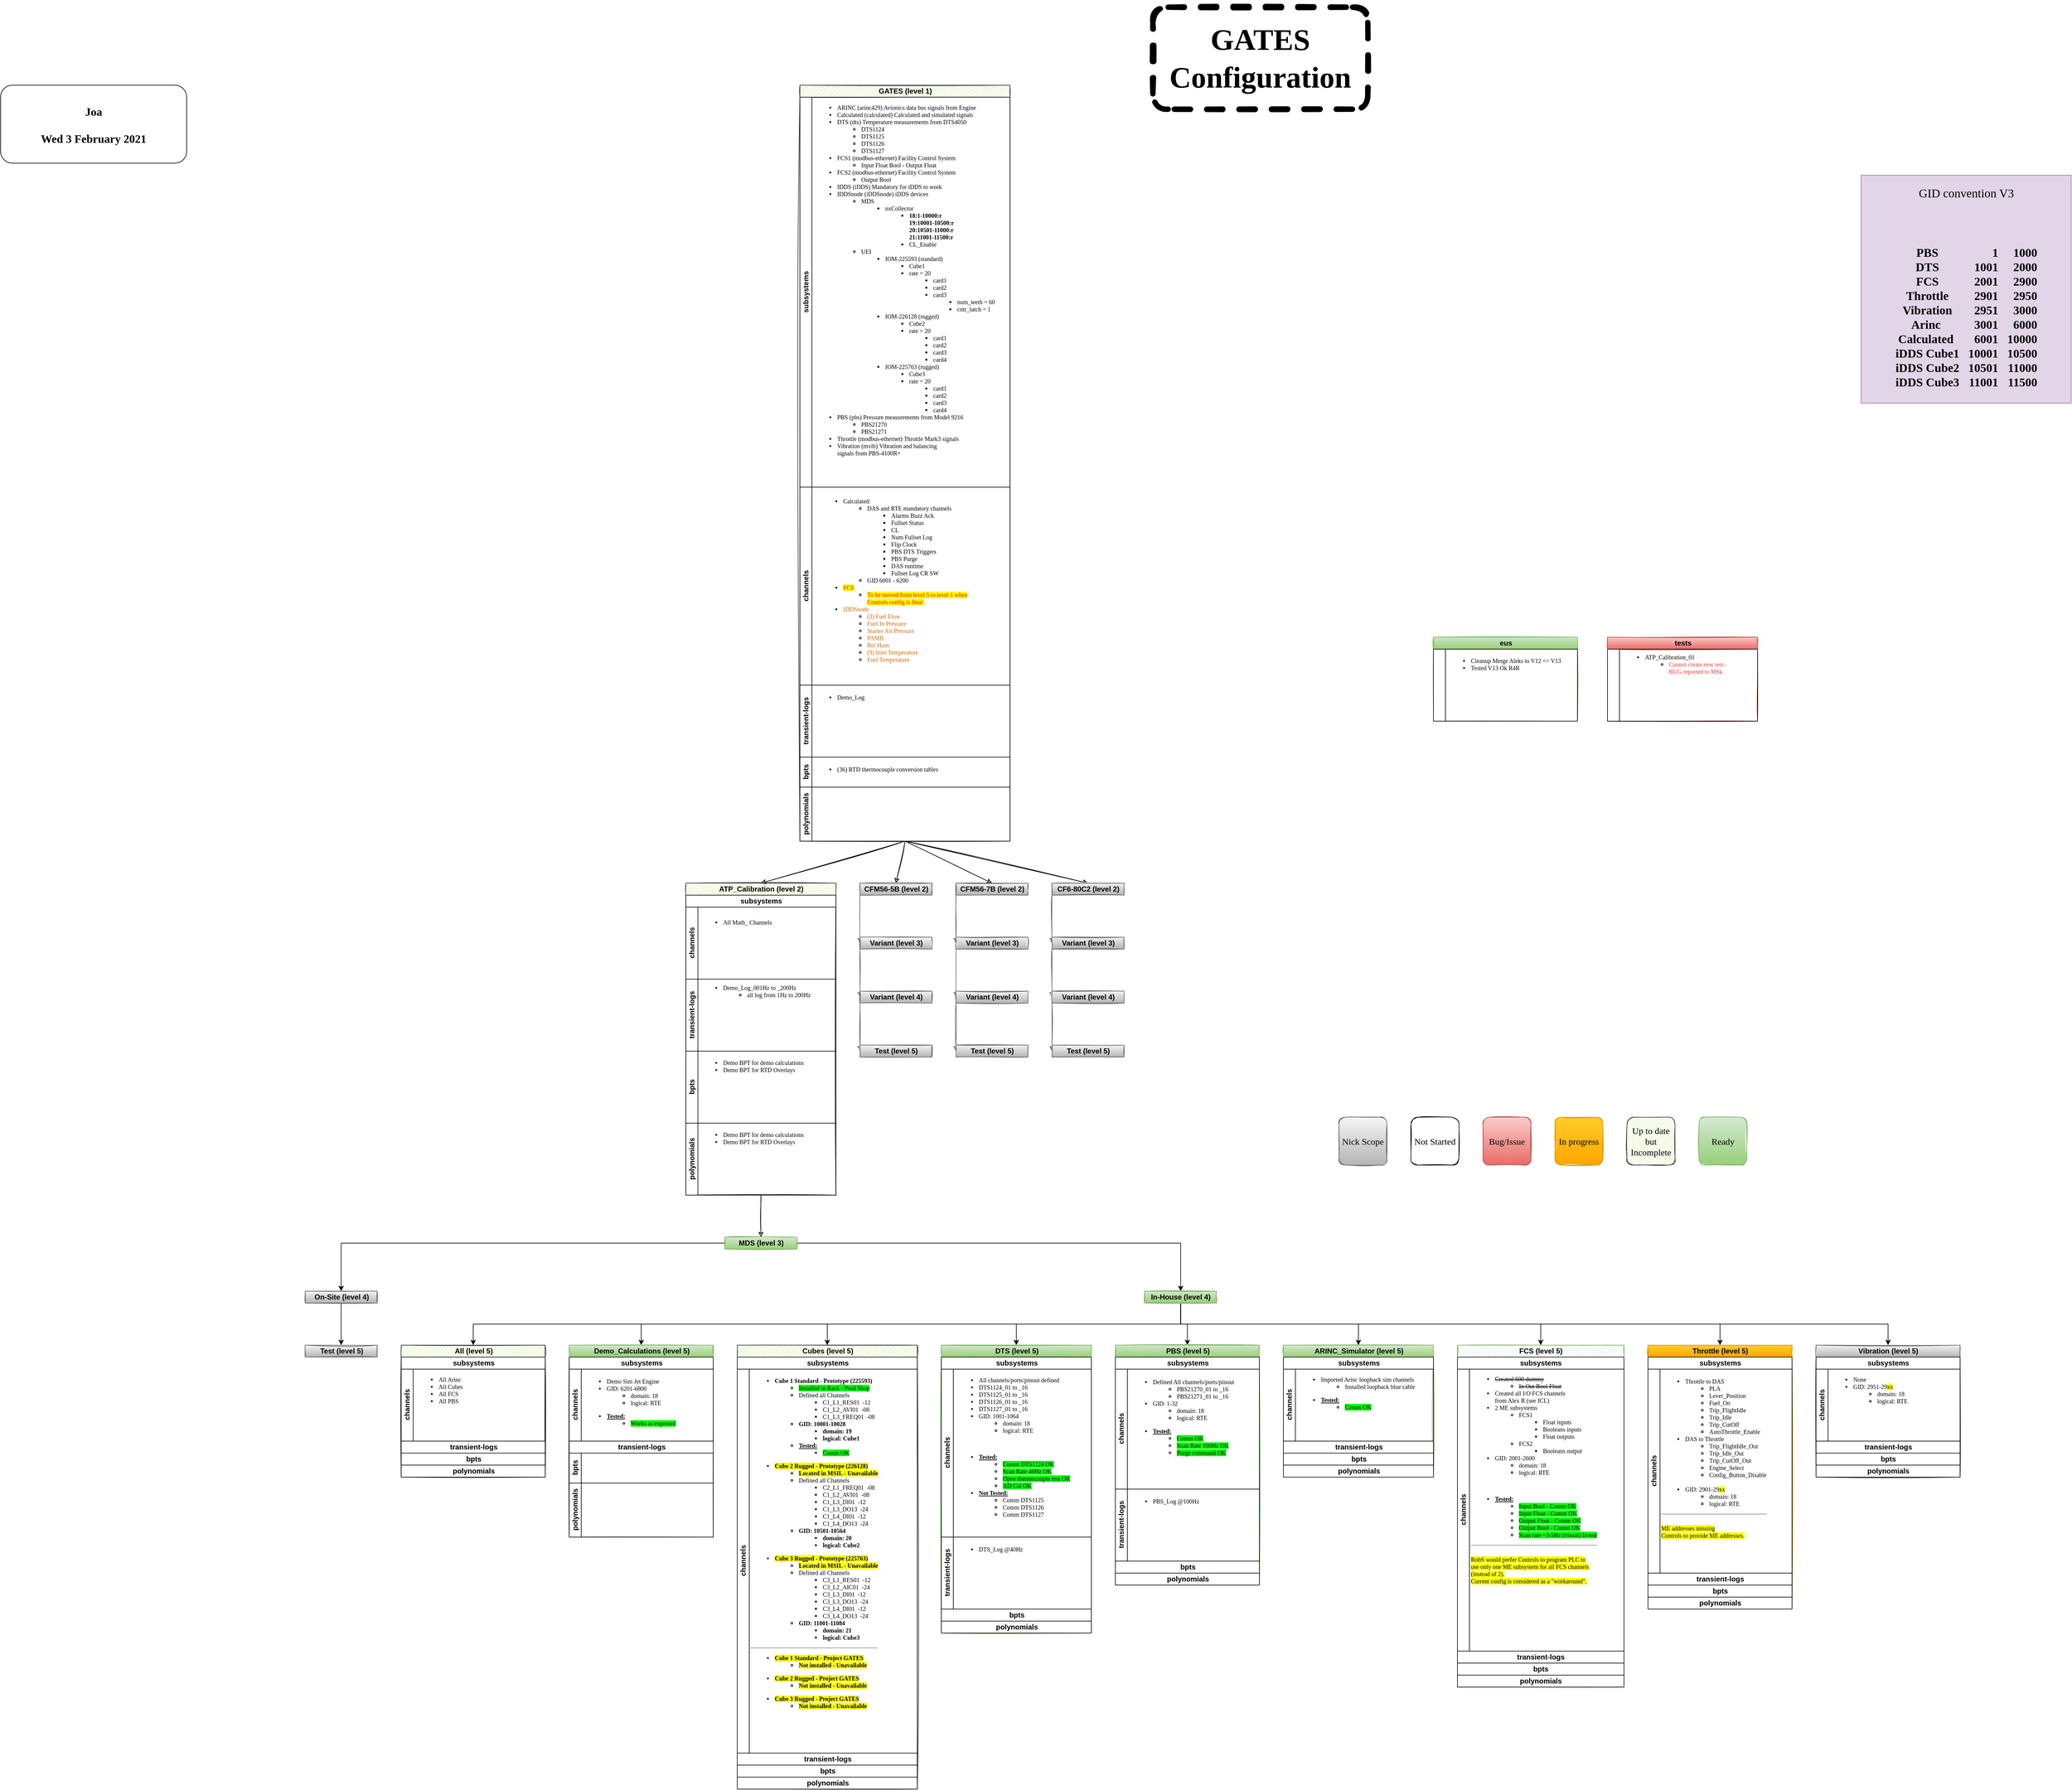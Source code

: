 <mxfile version="14.2.9" type="github"><diagram id="vmxHzMyDKpdMMxrAf5EO" name="Dia"><mxGraphModel dx="981" dy="532" grid="1" gridSize="10" guides="1" tooltips="1" connect="1" arrows="1" fold="1" page="1" pageScale="1" pageWidth="850" pageHeight="1100" math="0" shadow="0"><root><mxCell id="0"/><mxCell id="1" parent="0"/><mxCell id="kkweGTnIHgyPMdLUTqXh-1" style="edgeStyle=orthogonalEdgeStyle;rounded=0;orthogonalLoop=1;jettySize=auto;html=1;entryX=0.5;entryY=0;entryDx=0;entryDy=0;noEdgeStyle=1;orthogonal=1;sketch=1;sketchStyle=rough;exitX=0.5;exitY=1;exitDx=0;exitDy=0;" parent="1" source="kkweGTnIHgyPMdLUTqXh-22" target="kkweGTnIHgyPMdLUTqXh-32" edge="1"><mxGeometry relative="1" as="geometry"/></mxCell><mxCell id="kkweGTnIHgyPMdLUTqXh-2" style="edgeStyle=orthogonalEdgeStyle;rounded=0;orthogonalLoop=1;jettySize=auto;html=1;entryX=0.5;entryY=0;entryDx=0;entryDy=0;noEdgeStyle=1;orthogonal=1;sketch=1;sketchStyle=rough;exitX=0.5;exitY=1;exitDx=0;exitDy=0;" parent="1" source="kkweGTnIHgyPMdLUTqXh-22" target="kkweGTnIHgyPMdLUTqXh-42" edge="1"><mxGeometry relative="1" as="geometry"><mxPoint x="-5160" y="-13663.04" as="targetPoint"/></mxGeometry></mxCell><mxCell id="kkweGTnIHgyPMdLUTqXh-3" style="edgeStyle=orthogonalEdgeStyle;rounded=0;orthogonalLoop=1;jettySize=auto;html=1;entryX=0.5;entryY=0;entryDx=0;entryDy=0;noEdgeStyle=1;orthogonal=1;sketch=1;sketchStyle=rough;exitX=0.5;exitY=1;exitDx=0;exitDy=0;" parent="1" source="kkweGTnIHgyPMdLUTqXh-22" target="kkweGTnIHgyPMdLUTqXh-115" edge="1"><mxGeometry relative="1" as="geometry"/></mxCell><mxCell id="kkweGTnIHgyPMdLUTqXh-4" style="edgeStyle=orthogonalEdgeStyle;rounded=0;orthogonalLoop=1;jettySize=auto;html=1;entryX=0.5;entryY=0;entryDx=0;entryDy=0;noEdgeStyle=1;orthogonal=1;sketch=1;sketchStyle=rough;exitX=0.5;exitY=1;exitDx=0;exitDy=0;" parent="1" source="kkweGTnIHgyPMdLUTqXh-22" target="kkweGTnIHgyPMdLUTqXh-121" edge="1"><mxGeometry relative="1" as="geometry"/></mxCell><mxCell id="kkweGTnIHgyPMdLUTqXh-5" style="edgeStyle=orthogonalEdgeStyle;rounded=0;orthogonalLoop=1;jettySize=auto;html=1;noEdgeStyle=1;orthogonal=1;sketch=1;sketchStyle=rough;entryX=0.5;entryY=0;entryDx=0;entryDy=0;exitX=0.5;exitY=1;exitDx=0;exitDy=0;" parent="1" source="kkweGTnIHgyPMdLUTqXh-32" target="kkweGTnIHgyPMdLUTqXh-50" edge="1"><mxGeometry relative="1" as="geometry"><mxPoint x="-1050" y="1610" as="sourcePoint"/></mxGeometry></mxCell><mxCell id="kkweGTnIHgyPMdLUTqXh-6" style="edgeStyle=orthogonalEdgeStyle;rounded=0;orthogonalLoop=1;jettySize=auto;html=1;entryX=0;entryY=0.5;entryDx=0;entryDy=0;noEdgeStyle=1;orthogonal=1;sketch=1;sketchStyle=rough;fillColor=#f5f5f5;strokeColor=#666666;gradientColor=#b3b3b3;" parent="1" source="kkweGTnIHgyPMdLUTqXh-42" target="kkweGTnIHgyPMdLUTqXh-127" edge="1"><mxGeometry relative="1" as="geometry"/></mxCell><mxCell id="kkweGTnIHgyPMdLUTqXh-7" style="edgeStyle=orthogonalEdgeStyle;rounded=0;orthogonalLoop=1;jettySize=auto;html=1;entryX=0;entryY=0.5;entryDx=0;entryDy=0;noEdgeStyle=1;orthogonal=1;sketch=1;sketchStyle=rough;fillColor=#f5f5f5;strokeColor=#666666;gradientColor=#b3b3b3;" parent="1" source="kkweGTnIHgyPMdLUTqXh-115" target="kkweGTnIHgyPMdLUTqXh-145" edge="1"><mxGeometry relative="1" as="geometry"/></mxCell><mxCell id="kkweGTnIHgyPMdLUTqXh-8" style="edgeStyle=orthogonalEdgeStyle;rounded=0;orthogonalLoop=1;jettySize=auto;html=1;entryX=0;entryY=0.5;entryDx=0;entryDy=0;noEdgeStyle=1;orthogonal=1;sketch=1;sketchStyle=rough;fillColor=#f5f5f5;strokeColor=#666666;gradientColor=#b3b3b3;" parent="1" source="kkweGTnIHgyPMdLUTqXh-121" target="kkweGTnIHgyPMdLUTqXh-163" edge="1"><mxGeometry relative="1" as="geometry"/></mxCell><mxCell id="kkweGTnIHgyPMdLUTqXh-9" style="edgeStyle=orthogonalEdgeStyle;rounded=0;orthogonalLoop=1;jettySize=auto;html=1;entryX=0;entryY=0.5;entryDx=0;entryDy=0;noEdgeStyle=1;orthogonal=1;sketch=1;sketchStyle=rough;fillColor=#f5f5f5;strokeColor=#666666;gradientColor=#b3b3b3;" parent="1" source="kkweGTnIHgyPMdLUTqXh-127" target="kkweGTnIHgyPMdLUTqXh-133" edge="1"><mxGeometry relative="1" as="geometry"/></mxCell><mxCell id="kkweGTnIHgyPMdLUTqXh-10" style="edgeStyle=orthogonalEdgeStyle;rounded=0;orthogonalLoop=1;jettySize=auto;html=1;entryX=0;entryY=0.5;entryDx=0;entryDy=0;noEdgeStyle=1;orthogonal=1;sketch=1;sketchStyle=rough;fillColor=#f5f5f5;strokeColor=#666666;gradientColor=#b3b3b3;" parent="1" source="kkweGTnIHgyPMdLUTqXh-133" target="kkweGTnIHgyPMdLUTqXh-139" edge="1"><mxGeometry relative="1" as="geometry"/></mxCell><mxCell id="kkweGTnIHgyPMdLUTqXh-11" style="edgeStyle=orthogonalEdgeStyle;rounded=0;orthogonalLoop=1;jettySize=auto;html=1;entryX=0;entryY=0.5;entryDx=0;entryDy=0;noEdgeStyle=1;orthogonal=1;sketch=1;sketchStyle=rough;fillColor=#f5f5f5;strokeColor=#666666;gradientColor=#b3b3b3;" parent="1" source="kkweGTnIHgyPMdLUTqXh-145" target="kkweGTnIHgyPMdLUTqXh-151" edge="1"><mxGeometry relative="1" as="geometry"/></mxCell><mxCell id="kkweGTnIHgyPMdLUTqXh-12" style="edgeStyle=orthogonalEdgeStyle;rounded=0;orthogonalLoop=1;jettySize=auto;html=1;entryX=0;entryY=0.5;entryDx=0;entryDy=0;noEdgeStyle=1;orthogonal=1;sketch=1;sketchStyle=rough;fillColor=#f5f5f5;strokeColor=#666666;gradientColor=#b3b3b3;" parent="1" source="kkweGTnIHgyPMdLUTqXh-151" target="kkweGTnIHgyPMdLUTqXh-157" edge="1"><mxGeometry relative="1" as="geometry"/></mxCell><mxCell id="kkweGTnIHgyPMdLUTqXh-13" style="edgeStyle=orthogonalEdgeStyle;rounded=0;orthogonalLoop=1;jettySize=auto;html=1;entryX=0;entryY=0.5;entryDx=0;entryDy=0;noEdgeStyle=1;orthogonal=1;sketch=1;sketchStyle=rough;fillColor=#f5f5f5;strokeColor=#666666;gradientColor=#b3b3b3;" parent="1" source="kkweGTnIHgyPMdLUTqXh-163" target="kkweGTnIHgyPMdLUTqXh-169" edge="1"><mxGeometry relative="1" as="geometry"/></mxCell><mxCell id="kkweGTnIHgyPMdLUTqXh-14" style="edgeStyle=orthogonalEdgeStyle;rounded=0;orthogonalLoop=1;jettySize=auto;html=1;entryX=0;entryY=0.5;entryDx=0;entryDy=0;noEdgeStyle=1;orthogonal=1;sketch=1;sketchStyle=rough;fillColor=#f5f5f5;strokeColor=#666666;gradientColor=#b3b3b3;" parent="1" source="kkweGTnIHgyPMdLUTqXh-169" target="kkweGTnIHgyPMdLUTqXh-175" edge="1"><mxGeometry relative="1" as="geometry"/></mxCell><mxCell id="kkweGTnIHgyPMdLUTqXh-15" value="&lt;h1&gt;&lt;font style=&quot;font-size: 50px&quot;&gt;GATES Configuration&lt;/font&gt;&lt;/h1&gt;" style="text;html=1;fillColor=none;align=center;verticalAlign=middle;whiteSpace=wrap;rounded=1;comic=0;sketch=1;fontFamily=Comic Sans MS;fontSize=26;glass=0;strokeColor=#000000;strokeWidth=9;dashed=1;" parent="1" vertex="1"><mxGeometry x="2080" y="60" width="358.12" height="170" as="geometry"/></mxCell><mxCell id="kkweGTnIHgyPMdLUTqXh-16" value="In progress" style="rounded=1;whiteSpace=wrap;html=1;gradientColor=#ffa500;fillColor=#ffcd28;strokeColor=#d79b00;sketch=1;fontFamily=Comic Sans MS;fontSize=15;" parent="1" vertex="1"><mxGeometry x="2750" y="1910" width="80" height="80" as="geometry"/></mxCell><mxCell id="kkweGTnIHgyPMdLUTqXh-17" value="Bug/Issue" style="rounded=1;whiteSpace=wrap;html=1;gradientColor=#ea6b66;fillColor=#f8cecc;strokeColor=#b85450;sketch=1;fontFamily=Comic Sans MS;fontSize=15;" parent="1" vertex="1"><mxGeometry x="2630" y="1910" width="80" height="80" as="geometry"/></mxCell><mxCell id="kkweGTnIHgyPMdLUTqXh-18" value="Nick Scope" style="rounded=1;whiteSpace=wrap;html=1;gradientColor=#b3b3b3;fillColor=#f5f5f5;strokeColor=#666666;sketch=1;fontFamily=Comic Sans MS;fontSize=15;" parent="1" vertex="1"><mxGeometry x="2390" y="1910" width="80" height="80" as="geometry"/></mxCell><mxCell id="kkweGTnIHgyPMdLUTqXh-19" value="Ready" style="rounded=1;whiteSpace=wrap;html=1;gradientColor=#97d077;fillColor=#d5e8d4;strokeColor=#82b366;sketch=1;fontFamily=Comic Sans MS;fontSize=15;" parent="1" vertex="1"><mxGeometry x="2990" y="1910" width="80" height="80" as="geometry"/></mxCell><mxCell id="kkweGTnIHgyPMdLUTqXh-20" value="Up to date but Incomplete" style="rounded=1;whiteSpace=wrap;html=1;fillColor=#cdeb8b;strokeColor=#36393d;sketch=1;fontFamily=Comic Sans MS;fontSize=15;" parent="1" vertex="1"><mxGeometry x="2870" y="1910" width="80" height="80" as="geometry"/></mxCell><mxCell id="kkweGTnIHgyPMdLUTqXh-21" value="Not Started" style="rounded=1;whiteSpace=wrap;html=1;sketch=1;fontFamily=Comic Sans MS;fontSize=15;" parent="1" vertex="1"><mxGeometry x="2510" y="1910" width="80" height="80" as="geometry"/></mxCell><mxCell id="kkweGTnIHgyPMdLUTqXh-22" value="GATES (level 1)" style="swimlane;html=1;childLayout=stackLayout;resizeParent=1;resizeParentMax=0;horizontal=1;startSize=20;horizontalStack=0;sketch=1;sketchStyle=rough;fillColor=#cdeb8b;strokeColor=#36393d;" parent="1" vertex="1"><mxGeometry x="1491.875" y="190" width="350" height="1260" as="geometry"><mxRectangle x="-6290" y="680" width="120" height="20" as="alternateBounds"/></mxGeometry></mxCell><mxCell id="kkweGTnIHgyPMdLUTqXh-23" value="subsystems" style="swimlane;html=1;startSize=20;horizontal=0;" parent="kkweGTnIHgyPMdLUTqXh-22" vertex="1"><mxGeometry y="20" width="350" height="650" as="geometry"><mxRectangle y="20" width="350" height="20" as="alternateBounds"/></mxGeometry></mxCell><mxCell id="kkweGTnIHgyPMdLUTqXh-24" value="&lt;ul&gt;&lt;li&gt;ARINC (arinc429) Avionics data bus signals from Engine&lt;/li&gt;&lt;li&gt;Calculated (calculated) Calculated and simulated signals&lt;/li&gt;&lt;li&gt;DTS (dts) Temperature measurements from DTS4050&lt;/li&gt;&lt;ul&gt;&lt;li&gt;DTS1124&lt;/li&gt;&lt;li&gt;DTS1125&lt;/li&gt;&lt;li&gt;DTS1126&lt;/li&gt;&lt;li&gt;DTS1127&lt;/li&gt;&lt;/ul&gt;&lt;li&gt;FCS1 (modbus-ethernet) Facility Control System&lt;/li&gt;&lt;ul&gt;&lt;li&gt;Input Float Bool - Output Float&lt;br&gt;&lt;/li&gt;&lt;/ul&gt;&lt;li&gt;FCS2 (modbus-ethernet) Facility Control System&lt;/li&gt;&lt;ul&gt;&lt;li&gt;Output Bool&lt;br&gt;&lt;/li&gt;&lt;/ul&gt;&lt;li&gt;IDDS (iDDS) Mandatory for iDDS to work&lt;/li&gt;&lt;li&gt;IDDSnode (iDDSnode) iDDS devices&lt;/li&gt;&lt;ul&gt;&lt;li&gt;&lt;span&gt;MDS&lt;/span&gt;&lt;br&gt;&lt;/li&gt;&lt;ul&gt;&lt;li&gt;&lt;span&gt;nxCollector&lt;/span&gt;&lt;/li&gt;&lt;ul&gt;&lt;li&gt;&lt;span&gt;&lt;b&gt;18:1-10000:r &lt;br&gt;19:10001-10500:r &lt;br&gt;20:10501-11000:r &lt;br&gt;21:11001-11500:r&lt;/b&gt;&lt;br&gt;&lt;/span&gt;&lt;/li&gt;&lt;li&gt;&lt;span&gt;CL_Enable&lt;/span&gt;&lt;/li&gt;&lt;/ul&gt;&lt;/ul&gt;&lt;li&gt;&lt;span&gt;UEI&lt;/span&gt;&lt;/li&gt;&lt;ul&gt;&lt;li&gt;&lt;span&gt;IOM-225593 (standard)&lt;/span&gt;&lt;/li&gt;&lt;ul&gt;&lt;li&gt;&lt;span&gt;Cube1&lt;/span&gt;&lt;/li&gt;&lt;li&gt;&lt;span&gt;rate = 20&lt;/span&gt;&lt;/li&gt;&lt;ul&gt;&lt;li&gt;card1&lt;/li&gt;&lt;li&gt;card2&lt;/li&gt;&lt;li&gt;card3&lt;/li&gt;&lt;ul&gt;&lt;li&gt;num_teeth = 60&lt;/li&gt;&lt;li&gt;cntr_latch = 1&lt;br&gt;&lt;/li&gt;&lt;/ul&gt;&lt;/ul&gt;&lt;/ul&gt;&lt;li&gt;IOM-226128 (rugged)&lt;/li&gt;&lt;ul&gt;&lt;li&gt;Cube2&lt;/li&gt;&lt;li&gt;&lt;span&gt;rate = 20&lt;/span&gt;&lt;br&gt;&lt;/li&gt;&lt;ul&gt;&lt;li&gt;card1&lt;/li&gt;&lt;li&gt;card2&lt;/li&gt;&lt;li&gt;card3&lt;/li&gt;&lt;li&gt;card4&lt;/li&gt;&lt;/ul&gt;&lt;/ul&gt;&lt;li&gt;&lt;span&gt;IOM-225763 (rugged)&lt;/span&gt;&lt;/li&gt;&lt;ul&gt;&lt;li&gt;&lt;span&gt;Cube3&lt;/span&gt;&lt;/li&gt;&lt;li&gt;&lt;span&gt;rate = 20&lt;/span&gt;&lt;br&gt;&lt;/li&gt;&lt;ul&gt;&lt;li&gt;card1&lt;/li&gt;&lt;li&gt;card2&lt;/li&gt;&lt;li&gt;card3&lt;/li&gt;&lt;li&gt;card4&lt;/li&gt;&lt;/ul&gt;&lt;/ul&gt;&lt;/ul&gt;&lt;/ul&gt;&lt;li&gt;PBS (pbs) Pressure measurements from Model 9216&lt;/li&gt;&lt;ul&gt;&lt;li&gt;PBS21270&lt;/li&gt;&lt;li&gt;PBS21271&lt;/li&gt;&lt;/ul&gt;&lt;li&gt;&lt;span&gt;Throttle (modbus-ethernet)&amp;nbsp;&lt;/span&gt;Throttle Mark3 signals&lt;br&gt;&lt;/li&gt;&lt;li&gt;Vibration&amp;nbsp;(mvib)&amp;nbsp;Vibration and balancing &lt;br&gt;signals from PBS-4100R+&lt;/li&gt;&lt;/ul&gt;" style="text;align=left;verticalAlign=middle;resizable=0;points=[];autosize=1;fontSize=10;fontFamily=Comic Sans MS;rounded=0;sketch=0;html=1;" parent="kkweGTnIHgyPMdLUTqXh-23" vertex="1"><mxGeometry x="20" width="330" height="610" as="geometry"/></mxCell><mxCell id="kkweGTnIHgyPMdLUTqXh-25" value="channels" style="swimlane;html=1;startSize=20;horizontal=0;" parent="kkweGTnIHgyPMdLUTqXh-22" vertex="1"><mxGeometry y="670" width="350" height="330" as="geometry"><mxRectangle y="140" width="160" height="20" as="alternateBounds"/></mxGeometry></mxCell><mxCell id="kkweGTnIHgyPMdLUTqXh-26" value="&lt;ul&gt;&lt;li&gt;&lt;span&gt;Calculated:&amp;nbsp;&lt;/span&gt;&lt;br&gt;&lt;/li&gt;&lt;ul&gt;&lt;li&gt;DAS and RTE mandatory channels&lt;/li&gt;&lt;ul&gt;&lt;li&gt;&lt;span&gt;Alarms Buzz Ack&lt;/span&gt;&lt;br&gt;&lt;/li&gt;&lt;li&gt;Fullset Status&lt;/li&gt;&lt;li&gt;CL&lt;/li&gt;&lt;li&gt;Num Fullset Log&lt;/li&gt;&lt;li&gt;Flip Clock&lt;/li&gt;&lt;li&gt;PBS DTS Triggers&lt;/li&gt;&lt;li&gt;PBS Purge&lt;/li&gt;&lt;li&gt;DAS runtime&lt;/li&gt;&lt;li&gt;Fullset Log CR SW&lt;/li&gt;&lt;/ul&gt;&lt;li&gt;GID 6001 - 6200&lt;/li&gt;&lt;/ul&gt;&lt;li&gt;&lt;span style=&quot;background-color: rgb(255 , 255 , 0)&quot;&gt;&lt;span style=&quot;color: rgb(255 , 0 , 0)&quot;&gt;FCS&lt;/span&gt;&lt;br&gt;&lt;/span&gt;&lt;/li&gt;&lt;ul&gt;&lt;li&gt;&lt;span style=&quot;background-color: rgb(255 , 255 , 0)&quot;&gt;&lt;font color=&quot;#ff0000&quot;&gt;To be moved from level 5 to level 1 when&lt;br&gt;Controls config is final&lt;/font&gt;&amp;nbsp;&lt;/span&gt;&lt;/li&gt;&lt;/ul&gt;&lt;li&gt;&lt;span&gt;&lt;font color=&quot;#cc6600&quot;&gt;IDDSnode&lt;/font&gt;&lt;/span&gt;&lt;/li&gt;&lt;ul&gt;&lt;li&gt;&lt;span&gt;&lt;font color=&quot;#cc6600&quot;&gt;(3) Fuel Flow&lt;/font&gt;&lt;/span&gt;&lt;/li&gt;&lt;li&gt;&lt;span&gt;&lt;font color=&quot;#cc6600&quot;&gt;Fuel In Pressure&lt;/font&gt;&lt;/span&gt;&lt;/li&gt;&lt;li&gt;&lt;span&gt;&lt;font color=&quot;#cc6600&quot;&gt;Starter Air Pressure&lt;/font&gt;&lt;/span&gt;&lt;/li&gt;&lt;li&gt;&lt;span&gt;&lt;font color=&quot;#cc6600&quot;&gt;PAMB&lt;/font&gt;&lt;/span&gt;&lt;/li&gt;&lt;li&gt;&lt;span&gt;&lt;font color=&quot;#cc6600&quot;&gt;Rel Hum&lt;/font&gt;&lt;/span&gt;&lt;/li&gt;&lt;li&gt;&lt;span&gt;&lt;font color=&quot;#cc6600&quot;&gt;(9) Inlet Temperature&lt;/font&gt;&lt;/span&gt;&lt;/li&gt;&lt;li&gt;&lt;span&gt;&lt;font color=&quot;#cc6600&quot;&gt;Fuel Temperature&lt;/font&gt;&lt;/span&gt;&lt;/li&gt;&lt;/ul&gt;&lt;/ul&gt;" style="text;align=left;verticalAlign=middle;resizable=0;points=[];autosize=1;fontSize=10;fontFamily=Comic Sans MS;rounded=0;sketch=0;html=1;" parent="kkweGTnIHgyPMdLUTqXh-25" vertex="1"><mxGeometry x="30" y="5" width="280" height="300" as="geometry"/></mxCell><mxCell id="kkweGTnIHgyPMdLUTqXh-27" value="transient-logs" style="swimlane;html=1;startSize=20;horizontal=0;" parent="kkweGTnIHgyPMdLUTqXh-22" vertex="1"><mxGeometry y="1000" width="350" height="120" as="geometry"><mxRectangle y="260" width="160" height="20" as="alternateBounds"/></mxGeometry></mxCell><mxCell id="kkweGTnIHgyPMdLUTqXh-28" value="&lt;ul&gt;&lt;li&gt;Demo_Log&lt;/li&gt;&lt;/ul&gt;" style="text;align=left;verticalAlign=middle;resizable=0;points=[];autosize=1;fontSize=10;fontFamily=Comic Sans MS;rounded=0;sketch=0;html=1;" parent="kkweGTnIHgyPMdLUTqXh-27" vertex="1"><mxGeometry x="20" width="100" height="40" as="geometry"/></mxCell><mxCell id="kkweGTnIHgyPMdLUTqXh-29" value="&lt;span style=&quot;background-color: rgb(248 , 249 , 250)&quot;&gt;bpts&lt;/span&gt;" style="swimlane;html=1;startSize=20;horizontal=0;" parent="kkweGTnIHgyPMdLUTqXh-22" vertex="1"><mxGeometry y="1120" width="350" height="50" as="geometry"><mxRectangle y="380" width="160" height="20" as="alternateBounds"/></mxGeometry></mxCell><mxCell id="kkweGTnIHgyPMdLUTqXh-30" value="&lt;ul&gt;&lt;li&gt;&lt;span&gt;(36) RTD thermocouple conversion tables&lt;/span&gt;&lt;br&gt;&lt;/li&gt;&lt;/ul&gt;" style="text;align=left;verticalAlign=middle;resizable=0;points=[];autosize=1;fontSize=10;fontFamily=Comic Sans MS;rounded=0;sketch=0;html=1;" parent="kkweGTnIHgyPMdLUTqXh-29" vertex="1"><mxGeometry x="20" width="250" height="40" as="geometry"/></mxCell><mxCell id="kkweGTnIHgyPMdLUTqXh-31" value="&lt;span style=&quot;background-color: rgb(248 , 249 , 250)&quot;&gt;polynomials&lt;/span&gt;" style="swimlane;html=1;startSize=20;horizontal=0;" parent="kkweGTnIHgyPMdLUTqXh-22" vertex="1"><mxGeometry y="1170" width="350" height="90" as="geometry"><mxRectangle y="550" width="350" height="20" as="alternateBounds"/></mxGeometry></mxCell><mxCell id="kkweGTnIHgyPMdLUTqXh-32" value="ATP_Calibration (level 2)" style="swimlane;html=1;childLayout=stackLayout;resizeParent=1;resizeParentMax=0;horizontal=1;startSize=20;horizontalStack=0;sketch=1;sketchStyle=rough;fillColor=#cdeb8b;strokeColor=#36393d;" parent="1" vertex="1"><mxGeometry x="1301.875" y="1520" width="250" height="520" as="geometry"><mxRectangle x="-6485" y="1710" width="120" height="20" as="alternateBounds"/></mxGeometry></mxCell><mxCell id="kkweGTnIHgyPMdLUTqXh-33" value="subsystems" style="swimlane;html=1;startSize=20;horizontal=0;sketchStyle=rough;" parent="kkweGTnIHgyPMdLUTqXh-32" vertex="1" collapsed="1"><mxGeometry y="20" width="250" height="20" as="geometry"><mxRectangle y="20" width="160" height="120" as="alternateBounds"/></mxGeometry></mxCell><mxCell id="kkweGTnIHgyPMdLUTqXh-34" value="channels" style="swimlane;html=1;startSize=20;horizontal=0;sketchStyle=rough;" parent="kkweGTnIHgyPMdLUTqXh-32" vertex="1"><mxGeometry y="40" width="250" height="120" as="geometry"><mxRectangle y="40" width="160" height="20" as="alternateBounds"/></mxGeometry></mxCell><mxCell id="kkweGTnIHgyPMdLUTqXh-35" value="&lt;ul&gt;&lt;li&gt;All Math_ Channels&lt;/li&gt;&lt;/ul&gt;" style="text;align=left;verticalAlign=middle;resizable=0;points=[];autosize=1;fontSize=10;fontFamily=Comic Sans MS;rounded=0;sketch=0;html=1;" parent="kkweGTnIHgyPMdLUTqXh-34" vertex="1"><mxGeometry x="20" y="5" width="150" height="40" as="geometry"/></mxCell><mxCell id="kkweGTnIHgyPMdLUTqXh-36" value="transient-logs" style="swimlane;html=1;startSize=20;horizontal=0;sketchStyle=rough;" parent="kkweGTnIHgyPMdLUTqXh-32" vertex="1"><mxGeometry y="160" width="250" height="120" as="geometry"><mxRectangle y="160" width="160" height="20" as="alternateBounds"/></mxGeometry></mxCell><mxCell id="kkweGTnIHgyPMdLUTqXh-37" value="&lt;ul&gt;&lt;li&gt;Demo_Log_001Hz to _200Hz&lt;/li&gt;&lt;ul&gt;&lt;li&gt;all log from 1Hz to 200Hz&lt;/li&gt;&lt;/ul&gt;&lt;/ul&gt;" style="text;align=left;verticalAlign=middle;resizable=0;points=[];autosize=1;fontSize=10;fontFamily=Comic Sans MS;rounded=0;sketch=0;html=1;" parent="kkweGTnIHgyPMdLUTqXh-36" vertex="1"><mxGeometry x="20" y="-5" width="220" height="50" as="geometry"/></mxCell><mxCell id="kkweGTnIHgyPMdLUTqXh-38" value="&lt;span style=&quot;background-color: rgb(248 , 249 , 250)&quot;&gt;bpts&lt;/span&gt;" style="swimlane;html=1;startSize=20;horizontal=0;sketchStyle=rough;" parent="kkweGTnIHgyPMdLUTqXh-32" vertex="1"><mxGeometry y="280" width="250" height="120" as="geometry"><mxRectangle y="280" width="160" height="20" as="alternateBounds"/></mxGeometry></mxCell><mxCell id="kkweGTnIHgyPMdLUTqXh-39" value="&lt;ul&gt;&lt;li&gt;&lt;span&gt;Demo BPT for demo&amp;nbsp;&lt;/span&gt;calculations&lt;br&gt;&lt;/li&gt;&lt;li&gt;&lt;span&gt;Demo BPT for RTD Overlays&lt;/span&gt;&lt;/li&gt;&lt;/ul&gt;" style="text;align=left;verticalAlign=middle;resizable=0;points=[];autosize=1;fontSize=10;fontFamily=Comic Sans MS;rounded=0;sketch=0;html=1;" parent="kkweGTnIHgyPMdLUTqXh-38" vertex="1"><mxGeometry x="20" width="210" height="50" as="geometry"/></mxCell><mxCell id="kkweGTnIHgyPMdLUTqXh-40" value="&lt;span style=&quot;background-color: rgb(248 , 249 , 250)&quot;&gt;polynomials&lt;/span&gt;" style="swimlane;html=1;startSize=20;horizontal=0;sketchStyle=rough;" parent="kkweGTnIHgyPMdLUTqXh-32" vertex="1"><mxGeometry y="400" width="250" height="120" as="geometry"><mxRectangle y="400" width="160" height="20" as="alternateBounds"/></mxGeometry></mxCell><mxCell id="kkweGTnIHgyPMdLUTqXh-41" value="&lt;ul&gt;&lt;li&gt;Demo BPT for demo calculations&lt;/li&gt;&lt;li&gt;Demo BPT for RTD Overlays&lt;/li&gt;&lt;/ul&gt;" style="text;align=left;verticalAlign=middle;resizable=0;points=[];autosize=1;fontSize=10;fontFamily=Comic Sans MS;rounded=0;sketch=0;html=1;" parent="kkweGTnIHgyPMdLUTqXh-40" vertex="1"><mxGeometry x="20" width="210" height="50" as="geometry"/></mxCell><mxCell id="kkweGTnIHgyPMdLUTqXh-42" value="CFM56-5B (level 2)" style="swimlane;html=1;childLayout=stackLayout;resizeParent=1;resizeParentMax=0;horizontal=1;startSize=20;horizontalStack=0;sketch=1;sketchStyle=rough;fillColor=#f5f5f5;strokeColor=#666666;gradientColor=#b3b3b3;" parent="1" vertex="1" collapsed="1"><mxGeometry x="1591.875" y="1520" width="120" height="20" as="geometry"><mxRectangle x="240" y="720" width="160" height="220" as="alternateBounds"/></mxGeometry></mxCell><mxCell id="kkweGTnIHgyPMdLUTqXh-43" value="subsystems" style="swimlane;html=1;startSize=20;horizontal=0;" parent="kkweGTnIHgyPMdLUTqXh-42" vertex="1" collapsed="1"><mxGeometry y="20" width="120" height="20" as="geometry"><mxRectangle y="20" width="160" height="120" as="alternateBounds"/></mxGeometry></mxCell><mxCell id="kkweGTnIHgyPMdLUTqXh-44" value="channels" style="swimlane;html=1;startSize=20;horizontal=0;" parent="kkweGTnIHgyPMdLUTqXh-42" vertex="1"><mxGeometry y="40" width="120" height="120" as="geometry"><mxRectangle y="140" width="200" height="20" as="alternateBounds"/></mxGeometry></mxCell><mxCell id="kkweGTnIHgyPMdLUTqXh-45" value="transient-logs" style="swimlane;html=1;startSize=20;horizontal=0;" parent="kkweGTnIHgyPMdLUTqXh-42" vertex="1" collapsed="1"><mxGeometry y="160" width="120" height="20" as="geometry"><mxRectangle y="160" width="160" height="120" as="alternateBounds"/></mxGeometry></mxCell><mxCell id="kkweGTnIHgyPMdLUTqXh-46" value="&lt;span style=&quot;background-color: rgb(248 , 249 , 250)&quot;&gt;bpts&lt;/span&gt;" style="swimlane;html=1;startSize=20;horizontal=0;" parent="kkweGTnIHgyPMdLUTqXh-42" vertex="1" collapsed="1"><mxGeometry y="180" width="120" height="20" as="geometry"><mxRectangle y="380" width="200" height="120" as="alternateBounds"/></mxGeometry></mxCell><mxCell id="kkweGTnIHgyPMdLUTqXh-47" value="&lt;span style=&quot;background-color: rgb(248 , 249 , 250)&quot;&gt;polynomials&lt;/span&gt;" style="swimlane;html=1;startSize=20;horizontal=0;" parent="kkweGTnIHgyPMdLUTqXh-42" vertex="1" collapsed="1"><mxGeometry y="200" width="120" height="20" as="geometry"><mxRectangle y="500" width="200" height="120" as="alternateBounds"/></mxGeometry></mxCell><mxCell id="kkweGTnIHgyPMdLUTqXh-48" style="edgeStyle=orthogonalEdgeStyle;rounded=0;orthogonalLoop=1;jettySize=auto;html=1;fontSize=11;" parent="1" source="kkweGTnIHgyPMdLUTqXh-50" target="kkweGTnIHgyPMdLUTqXh-182" edge="1"><mxGeometry relative="1" as="geometry"/></mxCell><mxCell id="kkweGTnIHgyPMdLUTqXh-49" style="edgeStyle=orthogonalEdgeStyle;rounded=0;orthogonalLoop=1;jettySize=auto;html=1;fontSize=11;" parent="1" source="kkweGTnIHgyPMdLUTqXh-50" target="kkweGTnIHgyPMdLUTqXh-65" edge="1"><mxGeometry relative="1" as="geometry"/></mxCell><mxCell id="kkweGTnIHgyPMdLUTqXh-50" value="MDS (level 3)" style="swimlane;html=1;childLayout=stackLayout;resizeParent=1;resizeParentMax=0;horizontal=1;startSize=20;horizontalStack=0;sketch=1;sketchStyle=rough;fillColor=#d5e8d4;strokeColor=#82b366;gradientColor=#97d077;" parent="1" vertex="1" collapsed="1"><mxGeometry x="1366.875" y="2110" width="120" height="20" as="geometry"><mxRectangle x="-6420" y="2310" width="160" height="120" as="alternateBounds"/></mxGeometry></mxCell><mxCell id="kkweGTnIHgyPMdLUTqXh-51" value="subsystems" style="swimlane;html=1;startSize=20;horizontal=0;" parent="kkweGTnIHgyPMdLUTqXh-50" vertex="1" collapsed="1"><mxGeometry y="20" width="120" height="20" as="geometry"><mxRectangle y="20" width="160" height="120" as="alternateBounds"/></mxGeometry></mxCell><mxCell id="kkweGTnIHgyPMdLUTqXh-52" value="channels" style="swimlane;html=1;startSize=20;horizontal=0;" parent="kkweGTnIHgyPMdLUTqXh-50" vertex="1" collapsed="1"><mxGeometry y="40" width="120" height="20" as="geometry"><mxRectangle y="40" width="160" height="120" as="alternateBounds"/></mxGeometry></mxCell><mxCell id="kkweGTnIHgyPMdLUTqXh-53" value="transient-logs" style="swimlane;html=1;startSize=20;horizontal=0;" parent="kkweGTnIHgyPMdLUTqXh-50" vertex="1" collapsed="1"><mxGeometry y="60" width="120" height="20" as="geometry"><mxRectangle y="60" width="160" height="120" as="alternateBounds"/></mxGeometry></mxCell><mxCell id="kkweGTnIHgyPMdLUTqXh-54" value="&lt;span style=&quot;background-color: rgb(248 , 249 , 250)&quot;&gt;bpts&lt;/span&gt;" style="swimlane;html=1;startSize=20;horizontal=0;" parent="kkweGTnIHgyPMdLUTqXh-50" vertex="1" collapsed="1"><mxGeometry y="80" width="120" height="20" as="geometry"><mxRectangle y="380" width="200" height="120" as="alternateBounds"/></mxGeometry></mxCell><mxCell id="kkweGTnIHgyPMdLUTqXh-55" value="&lt;span style=&quot;background-color: rgb(248 , 249 , 250)&quot;&gt;polynomials&lt;/span&gt;" style="swimlane;html=1;startSize=20;horizontal=0;" parent="kkweGTnIHgyPMdLUTqXh-50" vertex="1" collapsed="1"><mxGeometry y="100" width="120" height="20" as="geometry"><mxRectangle y="500" width="200" height="120" as="alternateBounds"/></mxGeometry></mxCell><mxCell id="kkweGTnIHgyPMdLUTqXh-56" style="edgeStyle=orthogonalEdgeStyle;rounded=0;orthogonalLoop=1;jettySize=auto;html=1;exitX=0.5;exitY=1;exitDx=0;exitDy=0;entryX=0.5;entryY=0;entryDx=0;entryDy=0;fontSize=11;" parent="1" source="kkweGTnIHgyPMdLUTqXh-65" target="kkweGTnIHgyPMdLUTqXh-201" edge="1"><mxGeometry relative="1" as="geometry"/></mxCell><mxCell id="kkweGTnIHgyPMdLUTqXh-57" style="edgeStyle=orthogonalEdgeStyle;rounded=0;orthogonalLoop=1;jettySize=auto;html=1;exitX=0.5;exitY=1;exitDx=0;exitDy=0;entryX=0.5;entryY=0;entryDx=0;entryDy=0;fontSize=11;" parent="1" source="kkweGTnIHgyPMdLUTqXh-65" target="kkweGTnIHgyPMdLUTqXh-71" edge="1"><mxGeometry relative="1" as="geometry"/></mxCell><mxCell id="kkweGTnIHgyPMdLUTqXh-58" style="edgeStyle=orthogonalEdgeStyle;rounded=0;orthogonalLoop=1;jettySize=auto;html=1;exitX=0.5;exitY=1;exitDx=0;exitDy=0;entryX=0.5;entryY=0;entryDx=0;entryDy=0;fontSize=11;" parent="1" source="kkweGTnIHgyPMdLUTqXh-65" target="kkweGTnIHgyPMdLUTqXh-78" edge="1"><mxGeometry relative="1" as="geometry"/></mxCell><mxCell id="kkweGTnIHgyPMdLUTqXh-59" style="edgeStyle=orthogonalEdgeStyle;rounded=0;orthogonalLoop=1;jettySize=auto;html=1;exitX=0.5;exitY=1;exitDx=0;exitDy=0;entryX=0.5;entryY=0;entryDx=0;entryDy=0;fontSize=11;" parent="1" source="kkweGTnIHgyPMdLUTqXh-65" target="kkweGTnIHgyPMdLUTqXh-85" edge="1"><mxGeometry relative="1" as="geometry"/></mxCell><mxCell id="kkweGTnIHgyPMdLUTqXh-60" style="edgeStyle=orthogonalEdgeStyle;rounded=0;orthogonalLoop=1;jettySize=auto;html=1;exitX=0.5;exitY=1;exitDx=0;exitDy=0;entryX=0.5;entryY=0;entryDx=0;entryDy=0;fontSize=11;" parent="1" source="kkweGTnIHgyPMdLUTqXh-65" target="kkweGTnIHgyPMdLUTqXh-93" edge="1"><mxGeometry relative="1" as="geometry"/></mxCell><mxCell id="kkweGTnIHgyPMdLUTqXh-61" style="edgeStyle=orthogonalEdgeStyle;rounded=0;orthogonalLoop=1;jettySize=auto;html=1;exitX=0.5;exitY=1;exitDx=0;exitDy=0;entryX=0.5;entryY=0;entryDx=0;entryDy=0;fontSize=11;" parent="1" source="kkweGTnIHgyPMdLUTqXh-65" target="kkweGTnIHgyPMdLUTqXh-101" edge="1"><mxGeometry relative="1" as="geometry"/></mxCell><mxCell id="kkweGTnIHgyPMdLUTqXh-62" style="edgeStyle=orthogonalEdgeStyle;rounded=0;orthogonalLoop=1;jettySize=auto;html=1;exitX=0.5;exitY=1;exitDx=0;exitDy=0;entryX=0.5;entryY=0;entryDx=0;entryDy=0;fontSize=11;" parent="1" source="kkweGTnIHgyPMdLUTqXh-65" target="kkweGTnIHgyPMdLUTqXh-108" edge="1"><mxGeometry relative="1" as="geometry"/></mxCell><mxCell id="kkweGTnIHgyPMdLUTqXh-63" style="edgeStyle=orthogonalEdgeStyle;rounded=0;orthogonalLoop=1;jettySize=auto;html=1;exitX=0.5;exitY=1;exitDx=0;exitDy=0;entryX=0.5;entryY=0;entryDx=0;entryDy=0;fontSize=11;" parent="1" source="kkweGTnIHgyPMdLUTqXh-65" target="kkweGTnIHgyPMdLUTqXh-194" edge="1"><mxGeometry relative="1" as="geometry"/></mxCell><mxCell id="kkweGTnIHgyPMdLUTqXh-64" style="edgeStyle=orthogonalEdgeStyle;rounded=0;orthogonalLoop=1;jettySize=auto;html=1;exitX=0.5;exitY=1;exitDx=0;exitDy=0;fontSize=11;" parent="1" source="kkweGTnIHgyPMdLUTqXh-65" target="kkweGTnIHgyPMdLUTqXh-208" edge="1"><mxGeometry relative="1" as="geometry"/></mxCell><mxCell id="kkweGTnIHgyPMdLUTqXh-65" value="In-House (level 4)" style="swimlane;html=1;childLayout=stackLayout;resizeParent=1;resizeParentMax=0;horizontal=1;startSize=20;horizontalStack=0;sketch=1;sketchStyle=rough;gradientColor=#97d077;fillColor=#d5e8d4;strokeColor=#82b366;" parent="1" vertex="1" collapsed="1"><mxGeometry x="2066.25" y="2200" width="120" height="20" as="geometry"><mxRectangle x="670" y="250" width="160" height="120" as="alternateBounds"/></mxGeometry></mxCell><mxCell id="kkweGTnIHgyPMdLUTqXh-66" value="subsystems" style="swimlane;html=1;startSize=20;horizontal=0;" parent="kkweGTnIHgyPMdLUTqXh-65" vertex="1" collapsed="1"><mxGeometry y="20" width="120" height="20" as="geometry"><mxRectangle y="20" width="160" height="120" as="alternateBounds"/></mxGeometry></mxCell><mxCell id="kkweGTnIHgyPMdLUTqXh-67" value="channels" style="swimlane;html=1;startSize=20;horizontal=0;" parent="kkweGTnIHgyPMdLUTqXh-65" vertex="1" collapsed="1"><mxGeometry y="40" width="120" height="20" as="geometry"><mxRectangle y="40" width="160" height="120" as="alternateBounds"/></mxGeometry></mxCell><mxCell id="kkweGTnIHgyPMdLUTqXh-68" value="transient-logs" style="swimlane;html=1;startSize=20;horizontal=0;" parent="kkweGTnIHgyPMdLUTqXh-65" vertex="1" collapsed="1"><mxGeometry y="60" width="120" height="20" as="geometry"><mxRectangle y="60" width="160" height="120" as="alternateBounds"/></mxGeometry></mxCell><mxCell id="kkweGTnIHgyPMdLUTqXh-69" value="&lt;span style=&quot;background-color: rgb(248 , 249 , 250)&quot;&gt;bpts&lt;/span&gt;" style="swimlane;html=1;startSize=20;horizontal=0;" parent="kkweGTnIHgyPMdLUTqXh-65" vertex="1" collapsed="1"><mxGeometry y="80" width="120" height="20" as="geometry"><mxRectangle y="380" width="200" height="120" as="alternateBounds"/></mxGeometry></mxCell><mxCell id="kkweGTnIHgyPMdLUTqXh-70" value="&lt;span style=&quot;background-color: rgb(248 , 249 , 250)&quot;&gt;polynomials&lt;/span&gt;" style="swimlane;html=1;startSize=20;horizontal=0;" parent="kkweGTnIHgyPMdLUTqXh-65" vertex="1" collapsed="1"><mxGeometry y="100" width="120" height="20" as="geometry"><mxRectangle y="500" width="200" height="120" as="alternateBounds"/></mxGeometry></mxCell><mxCell id="kkweGTnIHgyPMdLUTqXh-71" value="Demo_Calculations (level 5)" style="swimlane;html=1;childLayout=stackLayout;resizeParent=1;resizeParentMax=0;horizontal=1;startSize=20;horizontalStack=0;sketch=1;sketchStyle=rough;rounded=0;gradientColor=#97d077;fillColor=#d5e8d4;strokeColor=#82b366;" parent="1" vertex="1"><mxGeometry x="1107.5" y="2290" width="240" height="320" as="geometry"><mxRectangle x="-8090" y="2510" width="120" height="20" as="alternateBounds"/></mxGeometry></mxCell><mxCell id="kkweGTnIHgyPMdLUTqXh-72" value="subsystems" style="swimlane;html=1;startSize=20;horizontal=0;" parent="kkweGTnIHgyPMdLUTqXh-71" vertex="1" collapsed="1"><mxGeometry y="20" width="240" height="20" as="geometry"><mxRectangle y="20" width="160" height="120" as="alternateBounds"/></mxGeometry></mxCell><mxCell id="kkweGTnIHgyPMdLUTqXh-73" value="channels" style="swimlane;html=1;startSize=20;horizontal=0;" parent="kkweGTnIHgyPMdLUTqXh-71" vertex="1"><mxGeometry y="40" width="240" height="120" as="geometry"><mxRectangle y="40" width="160" height="20" as="alternateBounds"/></mxGeometry></mxCell><mxCell id="kkweGTnIHgyPMdLUTqXh-74" value="&lt;ul&gt;&lt;li&gt;Demo Sim Jet Engine&lt;/li&gt;&lt;li&gt;&lt;span&gt;GID: 6201-6800&lt;/span&gt;&lt;/li&gt;&lt;ul&gt;&lt;li&gt;domain: 18&lt;/li&gt;&lt;li&gt;logical: RTE&lt;/li&gt;&lt;/ul&gt;&lt;/ul&gt;&lt;div&gt;&lt;ul&gt;&lt;li&gt;&lt;b&gt;&lt;u&gt;Tested:&lt;/u&gt;&lt;/b&gt;&lt;/li&gt;&lt;ul&gt;&lt;li&gt;&lt;span style=&quot;background-color: rgb(0 , 255 , 0)&quot;&gt;Wo&lt;/span&gt;&lt;span style=&quot;background-color: rgb(0 , 255 , 0)&quot;&gt;rks as&amp;nbsp;expected&lt;/span&gt;&lt;/li&gt;&lt;/ul&gt;&lt;/ul&gt;&lt;/div&gt;" style="text;align=left;verticalAlign=middle;resizable=0;points=[];autosize=1;fontSize=10;fontFamily=Comic Sans MS;rounded=0;sketch=0;html=1;comic=0;" parent="kkweGTnIHgyPMdLUTqXh-73" vertex="1"><mxGeometry x="20" y="-1.421e-14" width="190" height="110" as="geometry"/></mxCell><mxCell id="kkweGTnIHgyPMdLUTqXh-75" value="transient-logs" style="swimlane;html=1;startSize=20;horizontal=0;" parent="kkweGTnIHgyPMdLUTqXh-71" vertex="1" collapsed="1"><mxGeometry y="160" width="240" height="20" as="geometry"><mxRectangle y="60" width="160" height="120" as="alternateBounds"/></mxGeometry></mxCell><mxCell id="kkweGTnIHgyPMdLUTqXh-76" value="&lt;span style=&quot;background-color: rgb(248 , 249 , 250)&quot;&gt;bpts&lt;/span&gt;" style="swimlane;html=1;startSize=20;horizontal=0;" parent="kkweGTnIHgyPMdLUTqXh-71" vertex="1"><mxGeometry y="180" width="240" height="50" as="geometry"><mxRectangle y="180" width="240" height="20" as="alternateBounds"/></mxGeometry></mxCell><mxCell id="kkweGTnIHgyPMdLUTqXh-77" value="&lt;span style=&quot;background-color: rgb(248 , 249 , 250)&quot;&gt;polynomials&lt;/span&gt;" style="swimlane;html=1;startSize=20;horizontal=0;" parent="kkweGTnIHgyPMdLUTqXh-71" vertex="1"><mxGeometry y="230" width="240" height="90" as="geometry"><mxRectangle y="300" width="240" height="20" as="alternateBounds"/></mxGeometry></mxCell><mxCell id="kkweGTnIHgyPMdLUTqXh-78" value="Cubes (level 5)" style="swimlane;html=1;childLayout=stackLayout;resizeParent=1;resizeParentMax=0;horizontal=1;startSize=20;horizontalStack=0;sketch=1;sketchStyle=rough;fillColor=#cdeb8b;strokeColor=#36393d;" parent="1" vertex="1"><mxGeometry x="1387.5" y="2290" width="300" height="740" as="geometry"><mxRectangle x="-7810" y="2510" width="120" height="20" as="alternateBounds"/></mxGeometry></mxCell><mxCell id="kkweGTnIHgyPMdLUTqXh-79" value="subsystems" style="swimlane;html=1;startSize=20;horizontal=0;" parent="kkweGTnIHgyPMdLUTqXh-78" vertex="1" collapsed="1"><mxGeometry y="20" width="300" height="20" as="geometry"><mxRectangle y="20" width="160" height="120" as="alternateBounds"/></mxGeometry></mxCell><mxCell id="kkweGTnIHgyPMdLUTqXh-80" value="channels" style="swimlane;html=1;startSize=20;horizontal=0;" parent="kkweGTnIHgyPMdLUTqXh-78" vertex="1"><mxGeometry y="40" width="300" height="640" as="geometry"><mxRectangle y="40" width="160" height="20" as="alternateBounds"/></mxGeometry></mxCell><mxCell id="kkweGTnIHgyPMdLUTqXh-81" value="&lt;p style=&quot;line-height: 150%&quot;&gt;&lt;/p&gt;&lt;ul&gt;&lt;li&gt;&lt;b&gt;Cube 1 Standard - Prototype (225593)&lt;/b&gt;&lt;/li&gt;&lt;ul&gt;&lt;li&gt;&lt;span style=&quot;background-color: rgb(0 , 255 , 0)&quot;&gt;Installed in Rack - Prod Shop&lt;/span&gt;&lt;/li&gt;&lt;li&gt;Defined all Channels&lt;/li&gt;&lt;ul&gt;&lt;li&gt;C1_L1_RES01&amp;nbsp; -12&lt;/li&gt;&lt;li&gt;C1_L2_AVI01&amp;nbsp; -08&lt;/li&gt;&lt;li&gt;C1_L3_FREQ01&amp;nbsp; -08&lt;/li&gt;&lt;/ul&gt;&lt;li&gt;&lt;b&gt;GID: 10001-10028&lt;/b&gt;&lt;/li&gt;&lt;ul&gt;&lt;li&gt;&lt;b&gt;domain: 19&lt;/b&gt;&lt;/li&gt;&lt;li&gt;&lt;b&gt;logical: Cube1&lt;/b&gt;&lt;/li&gt;&lt;/ul&gt;&lt;li&gt;&lt;b&gt;&lt;u&gt;Tested:&lt;/u&gt;&lt;/b&gt;&lt;/li&gt;&lt;ul&gt;&lt;li&gt;&lt;span style=&quot;background-color: rgb(0 , 255 , 0)&quot;&gt;Comm OK&lt;/span&gt;&lt;/li&gt;&lt;/ul&gt;&lt;/ul&gt;&lt;/ul&gt;&lt;ul&gt;&lt;li&gt;&lt;span style=&quot;background-color: rgb(255 , 255 , 0)&quot;&gt;&lt;b&gt;Cube 2 Rugged - Prototype (226128)&lt;/b&gt;&lt;/span&gt;&lt;br&gt;&lt;/li&gt;&lt;ul&gt;&lt;li&gt;&lt;span style=&quot;background-color: rgb(255 , 255 , 0)&quot;&gt;&lt;b&gt;Located in MSIL - Unavailable&lt;/b&gt;&lt;/span&gt;&lt;/li&gt;&lt;li&gt;Defined all Channels&lt;/li&gt;&lt;ul&gt;&lt;li&gt;C2_L1_FREQ01&amp;nbsp; -08&lt;/li&gt;&lt;li&gt;C1_L2_AVI01&amp;nbsp; -08&lt;/li&gt;&lt;li&gt;C1_L3_DI01&amp;nbsp; -12&lt;/li&gt;&lt;li&gt;C1_L3_DO13&amp;nbsp; -24&lt;/li&gt;&lt;li&gt;C1_L4_DI01&amp;nbsp; -12&lt;/li&gt;&lt;li&gt;C1_L4_DO13&amp;nbsp; -24&lt;/li&gt;&lt;/ul&gt;&lt;li&gt;&lt;b&gt;GID: 10501-10564&lt;/b&gt;&lt;/li&gt;&lt;ul&gt;&lt;li&gt;&lt;b&gt;domain: 20&lt;/b&gt;&lt;/li&gt;&lt;li&gt;&lt;b&gt;logical: Cube2&lt;/b&gt;&lt;/li&gt;&lt;/ul&gt;&lt;/ul&gt;&lt;/ul&gt;&lt;ul&gt;&lt;li&gt;&lt;span style=&quot;background-color: rgb(255 , 255 , 0)&quot;&gt;&lt;b&gt;Cube 3 Rugged - Prototype (225763)&lt;/b&gt;&lt;/span&gt;&lt;br&gt;&lt;/li&gt;&lt;ul&gt;&lt;li&gt;&lt;span style=&quot;background-color: rgb(255 , 255 , 0)&quot;&gt;&lt;b&gt;Located in MSIL - Unavailable&lt;/b&gt;&lt;/span&gt;&lt;/li&gt;&lt;/ul&gt;&lt;ul&gt;&lt;li&gt;Defined all Channels&lt;/li&gt;&lt;ul&gt;&lt;li&gt;C3_L1_RES01&amp;nbsp; -12&lt;/li&gt;&lt;li&gt;C3_L2_AIC01&amp;nbsp; -24&lt;/li&gt;&lt;li&gt;C3_L3_DI01&amp;nbsp; -12&lt;/li&gt;&lt;li&gt;C3_L3_DO13&amp;nbsp; -24&lt;/li&gt;&lt;li&gt;C3_L4_DI01&amp;nbsp; -12&lt;/li&gt;&lt;li&gt;C3_L4_DO13&amp;nbsp; -24&lt;/li&gt;&lt;/ul&gt;&lt;li&gt;&lt;b&gt;GID: 11001-11084&lt;/b&gt;&lt;/li&gt;&lt;ul&gt;&lt;li&gt;&lt;b&gt;domain: 21&lt;/b&gt;&lt;/li&gt;&lt;li&gt;&lt;b&gt;logical: Cube3&lt;/b&gt;&lt;/li&gt;&lt;/ul&gt;&lt;/ul&gt;&lt;/ul&gt;&lt;div&gt;&lt;hr&gt;&lt;/div&gt;&lt;ul&gt;&lt;li&gt;&lt;b style=&quot;background-color: rgb(255 , 255 , 0)&quot;&gt;Cube 1 Standard - Project GATES&lt;/b&gt;&lt;/li&gt;&lt;ul&gt;&lt;li&gt;&lt;b style=&quot;background-color: rgb(255 , 255 , 0)&quot;&gt;Not installed - Unavailable&lt;/b&gt;&lt;/li&gt;&lt;/ul&gt;&lt;/ul&gt;&lt;ul&gt;&lt;li&gt;&lt;span style=&quot;background-color: rgb(255 , 255 , 0)&quot;&gt;&lt;b&gt;Cube 2 Rugged&amp;nbsp;&lt;b&gt;- Project GATES&lt;/b&gt;&lt;/b&gt;&lt;/span&gt;&lt;br&gt;&lt;/li&gt;&lt;ul&gt;&lt;li&gt;&lt;b style=&quot;background-color: rgb(255 , 255 , 0)&quot;&gt;Not installed - Unavailable&lt;/b&gt;&lt;/li&gt;&lt;/ul&gt;&lt;/ul&gt;&lt;ul&gt;&lt;li&gt;&lt;b style=&quot;background-color: rgb(255 , 255 , 0)&quot;&gt;Cube 3 Rugged&amp;nbsp;&lt;b&gt;- Project GATES&lt;/b&gt;&lt;/b&gt;&lt;/li&gt;&lt;ul&gt;&lt;li&gt;&lt;b style=&quot;background-color: rgb(255 , 255 , 0)&quot;&gt;Not installed - Unavailable&lt;/b&gt;&lt;/li&gt;&lt;/ul&gt;&lt;/ul&gt;&lt;p&gt;&lt;/p&gt;" style="text;align=left;verticalAlign=middle;resizable=0;points=[];autosize=1;fontSize=10;fontFamily=Comic Sans MS;rounded=0;sketch=0;html=1;" parent="kkweGTnIHgyPMdLUTqXh-80" vertex="1"><mxGeometry x="20" width="250" height="580" as="geometry"/></mxCell><mxCell id="kkweGTnIHgyPMdLUTqXh-82" value="transient-logs" style="swimlane;html=1;startSize=20;horizontal=0;" parent="kkweGTnIHgyPMdLUTqXh-78" vertex="1" collapsed="1"><mxGeometry y="680" width="300" height="20" as="geometry"><mxRectangle y="60" width="160" height="120" as="alternateBounds"/></mxGeometry></mxCell><mxCell id="kkweGTnIHgyPMdLUTqXh-83" value="&lt;span style=&quot;background-color: rgb(248 , 249 , 250)&quot;&gt;bpts&lt;/span&gt;" style="swimlane;html=1;startSize=20;horizontal=0;" parent="kkweGTnIHgyPMdLUTqXh-78" vertex="1" collapsed="1"><mxGeometry y="700" width="300" height="20" as="geometry"><mxRectangle y="380" width="200" height="120" as="alternateBounds"/></mxGeometry></mxCell><mxCell id="kkweGTnIHgyPMdLUTqXh-84" value="&lt;span style=&quot;background-color: rgb(248 , 249 , 250)&quot;&gt;polynomials&lt;/span&gt;" style="swimlane;html=1;startSize=20;horizontal=0;" parent="kkweGTnIHgyPMdLUTqXh-78" vertex="1" collapsed="1"><mxGeometry y="720" width="300" height="20" as="geometry"><mxRectangle y="500" width="200" height="120" as="alternateBounds"/></mxGeometry></mxCell><mxCell id="kkweGTnIHgyPMdLUTqXh-85" value="DTS (level 5)" style="swimlane;html=1;childLayout=stackLayout;resizeParent=1;resizeParentMax=0;horizontal=1;startSize=20;horizontalStack=0;sketch=1;sketchStyle=rough;gradientColor=#97d077;fillColor=#d5e8d4;strokeColor=#82b366;" parent="1" vertex="1"><mxGeometry x="1727.5" y="2290" width="250" height="480" as="geometry"><mxRectangle x="-7490" y="2510" width="120" height="20" as="alternateBounds"/></mxGeometry></mxCell><mxCell id="kkweGTnIHgyPMdLUTqXh-86" value="subsystems" style="swimlane;html=1;startSize=20;horizontal=0;" parent="kkweGTnIHgyPMdLUTqXh-85" vertex="1" collapsed="1"><mxGeometry y="20" width="250" height="20" as="geometry"><mxRectangle y="20" width="160" height="120" as="alternateBounds"/></mxGeometry></mxCell><mxCell id="kkweGTnIHgyPMdLUTqXh-87" value="channels" style="swimlane;html=1;startSize=20;horizontal=0;" parent="kkweGTnIHgyPMdLUTqXh-85" vertex="1"><mxGeometry y="40" width="250" height="280" as="geometry"><mxRectangle y="40" width="160" height="20" as="alternateBounds"/></mxGeometry></mxCell><mxCell id="kkweGTnIHgyPMdLUTqXh-88" value="&lt;ul&gt;&lt;li&gt;All channels/ports/pinout defined&lt;/li&gt;&lt;li&gt;DTS1124_01 to _16&lt;/li&gt;&lt;li&gt;DTS1125_01 to _16&lt;/li&gt;&lt;li&gt;DTS1126_01 to _16&lt;/li&gt;&lt;li&gt;DTS1127_01 to _16&lt;/li&gt;&lt;li&gt;GID: 1001-1064&lt;/li&gt;&lt;ul&gt;&lt;li&gt;domain: 18&lt;/li&gt;&lt;li&gt;logical: RTE&lt;/li&gt;&lt;/ul&gt;&lt;/ul&gt;&lt;div&gt;&lt;br&gt;&lt;/div&gt;&lt;ul&gt;&lt;li&gt;&lt;b&gt;&lt;u&gt;Tested:&lt;/u&gt;&lt;/b&gt;&lt;/li&gt;&lt;ul&gt;&lt;li&gt;&lt;span style=&quot;background-color: rgb(0 , 255 , 0)&quot;&gt;Comm DTS1124 OK&lt;/span&gt;&lt;/li&gt;&lt;li&gt;&lt;span style=&quot;background-color: rgb(0 , 255 , 0)&quot;&gt;Scan Rate 40Hz OK&lt;/span&gt;&lt;/li&gt;&lt;li&gt;&lt;span style=&quot;background-color: rgb(0 , 255 , 0)&quot;&gt;Open thermocouple test OK&lt;/span&gt;&lt;/li&gt;&lt;li&gt;&lt;span style=&quot;background-color: rgb(0 , 255 , 0)&quot;&gt;AD Cal OK&lt;/span&gt;&lt;/li&gt;&lt;/ul&gt;&lt;li&gt;&lt;b&gt;&lt;u&gt;Not Tested:&lt;/u&gt;&lt;/b&gt;&lt;/li&gt;&lt;ul&gt;&lt;li&gt;Comm DTS1125&lt;/li&gt;&lt;li&gt;Comm DTS1126&lt;/li&gt;&lt;li&gt;Comm DTS1127&lt;/li&gt;&lt;/ul&gt;&lt;/ul&gt;" style="text;align=left;verticalAlign=middle;resizable=0;points=[];autosize=1;fontSize=10;fontFamily=Comic Sans MS;rounded=0;sketch=0;html=1;" parent="kkweGTnIHgyPMdLUTqXh-87" vertex="1"><mxGeometry x="20" width="230" height="260" as="geometry"/></mxCell><mxCell id="kkweGTnIHgyPMdLUTqXh-89" value="transient-logs" style="swimlane;html=1;startSize=20;horizontal=0;" parent="kkweGTnIHgyPMdLUTqXh-85" vertex="1"><mxGeometry y="320" width="250" height="120" as="geometry"><mxRectangle y="320" width="250" height="20" as="alternateBounds"/></mxGeometry></mxCell><mxCell id="kkweGTnIHgyPMdLUTqXh-90" value="&lt;ul&gt;&lt;li&gt;DTS_Log @40Hz&lt;/li&gt;&lt;/ul&gt;" style="text;align=left;verticalAlign=middle;resizable=0;points=[];autosize=1;fontSize=10;fontFamily=Comic Sans MS;rounded=0;sketch=0;html=1;" parent="kkweGTnIHgyPMdLUTqXh-89" vertex="1"><mxGeometry x="20" width="140" height="40" as="geometry"/></mxCell><mxCell id="kkweGTnIHgyPMdLUTqXh-91" value="&lt;span style=&quot;background-color: rgb(248 , 249 , 250)&quot;&gt;bpts&lt;/span&gt;" style="swimlane;html=1;startSize=20;horizontal=0;" parent="kkweGTnIHgyPMdLUTqXh-85" vertex="1" collapsed="1"><mxGeometry y="440" width="250" height="20" as="geometry"><mxRectangle y="380" width="200" height="120" as="alternateBounds"/></mxGeometry></mxCell><mxCell id="kkweGTnIHgyPMdLUTqXh-92" value="&lt;span style=&quot;background-color: rgb(248 , 249 , 250)&quot;&gt;polynomials&lt;/span&gt;" style="swimlane;html=1;startSize=20;horizontal=0;" parent="kkweGTnIHgyPMdLUTqXh-85" vertex="1" collapsed="1"><mxGeometry y="460" width="250" height="20" as="geometry"><mxRectangle y="500" width="200" height="120" as="alternateBounds"/></mxGeometry></mxCell><mxCell id="kkweGTnIHgyPMdLUTqXh-93" value="PBS (level 5)" style="swimlane;html=1;childLayout=stackLayout;resizeParent=1;resizeParentMax=0;horizontal=1;startSize=20;horizontalStack=0;sketch=1;sketchStyle=rough;gradientColor=#97d077;fillColor=#d5e8d4;strokeColor=#82b366;" parent="1" vertex="1"><mxGeometry x="2017.5" y="2290" width="240" height="400" as="geometry"><mxRectangle x="-7210" y="2510" width="240" height="20" as="alternateBounds"/></mxGeometry></mxCell><mxCell id="kkweGTnIHgyPMdLUTqXh-94" value="subsystems" style="swimlane;html=1;startSize=20;horizontal=0;" parent="kkweGTnIHgyPMdLUTqXh-93" vertex="1" collapsed="1"><mxGeometry y="20" width="240" height="20" as="geometry"><mxRectangle y="20" width="160" height="120" as="alternateBounds"/></mxGeometry></mxCell><mxCell id="kkweGTnIHgyPMdLUTqXh-95" value="channels" style="swimlane;html=1;startSize=20;horizontal=0;" parent="kkweGTnIHgyPMdLUTqXh-93" vertex="1"><mxGeometry y="40" width="240" height="200" as="geometry"><mxRectangle y="40" width="160" height="20" as="alternateBounds"/></mxGeometry></mxCell><mxCell id="kkweGTnIHgyPMdLUTqXh-96" value="&lt;ul&gt;&lt;li&gt;Defined All channels/ports/pinout&lt;/li&gt;&lt;ul&gt;&lt;li&gt;PBS21270_01 to _16&lt;/li&gt;&lt;li&gt;PBS21271_01 to _16&lt;/li&gt;&lt;/ul&gt;&lt;li&gt;&lt;span&gt;GID: 1-32&lt;/span&gt;&lt;br&gt;&lt;/li&gt;&lt;ul&gt;&lt;li&gt;domain: 18&lt;/li&gt;&lt;li&gt;logical: RTE&lt;/li&gt;&lt;/ul&gt;&lt;/ul&gt;&lt;div&gt;&lt;ul&gt;&lt;li&gt;&lt;b&gt;&lt;u&gt;Tested:&lt;/u&gt;&lt;/b&gt;&lt;/li&gt;&lt;ul&gt;&lt;li&gt;&lt;span style=&quot;background-color: rgb(0 , 255 , 0)&quot;&gt;Comm OK&lt;/span&gt;&lt;/li&gt;&lt;li&gt;&lt;span style=&quot;background-color: rgb(0 , 255 , 0)&quot;&gt;Scan Rate 100Hz OK&lt;/span&gt;&lt;/li&gt;&lt;li&gt;&lt;span style=&quot;background-color: rgb(0 , 255 , 0)&quot;&gt;Purge command OK&lt;/span&gt;&lt;/li&gt;&lt;/ul&gt;&lt;/ul&gt;&lt;/div&gt;" style="text;align=left;verticalAlign=middle;resizable=0;points=[];autosize=1;fontSize=10;fontFamily=Comic Sans MS;rounded=0;sketch=0;html=1;" parent="kkweGTnIHgyPMdLUTqXh-95" vertex="1"><mxGeometry x="20" width="210" height="160" as="geometry"/></mxCell><mxCell id="kkweGTnIHgyPMdLUTqXh-97" value="transient-logs" style="swimlane;html=1;startSize=20;horizontal=0;" parent="kkweGTnIHgyPMdLUTqXh-93" vertex="1"><mxGeometry y="240" width="240" height="120" as="geometry"><mxRectangle y="240" width="240" height="20" as="alternateBounds"/></mxGeometry></mxCell><mxCell id="kkweGTnIHgyPMdLUTqXh-98" value="&lt;ul&gt;&lt;li&gt;PBS_Log @100Hz&lt;/li&gt;&lt;/ul&gt;" style="text;align=left;verticalAlign=middle;resizable=0;points=[];autosize=1;fontSize=10;fontFamily=Comic Sans MS;rounded=0;sketch=0;html=1;" parent="kkweGTnIHgyPMdLUTqXh-97" vertex="1"><mxGeometry x="20" width="140" height="40" as="geometry"/></mxCell><mxCell id="kkweGTnIHgyPMdLUTqXh-99" value="&lt;span style=&quot;background-color: rgb(248 , 249 , 250)&quot;&gt;bpts&lt;/span&gt;" style="swimlane;html=1;startSize=20;horizontal=0;" parent="kkweGTnIHgyPMdLUTqXh-93" vertex="1" collapsed="1"><mxGeometry y="360" width="240" height="20" as="geometry"><mxRectangle y="380" width="200" height="120" as="alternateBounds"/></mxGeometry></mxCell><mxCell id="kkweGTnIHgyPMdLUTqXh-100" value="&lt;span style=&quot;background-color: rgb(248 , 249 , 250)&quot;&gt;polynomials&lt;/span&gt;" style="swimlane;html=1;startSize=20;horizontal=0;" parent="kkweGTnIHgyPMdLUTqXh-93" vertex="1" collapsed="1"><mxGeometry y="380" width="240" height="20" as="geometry"><mxRectangle y="500" width="200" height="120" as="alternateBounds"/></mxGeometry></mxCell><mxCell id="kkweGTnIHgyPMdLUTqXh-101" value="ARINC_Simulator (level 5)" style="swimlane;html=1;childLayout=stackLayout;resizeParent=1;resizeParentMax=0;horizontal=1;startSize=20;horizontalStack=0;sketch=1;sketchStyle=rough;fillColor=#d5e8d4;strokeColor=#82b366;gradientColor=#97d077;" parent="1" vertex="1"><mxGeometry x="2297.5" y="2290" width="250" height="220" as="geometry"><mxRectangle x="-6930" y="2510" width="120" height="20" as="alternateBounds"/></mxGeometry></mxCell><mxCell id="kkweGTnIHgyPMdLUTqXh-102" value="subsystems" style="swimlane;html=1;startSize=20;horizontal=0;" parent="kkweGTnIHgyPMdLUTqXh-101" vertex="1" collapsed="1"><mxGeometry y="20" width="250" height="20" as="geometry"><mxRectangle y="20" width="160" height="120" as="alternateBounds"/></mxGeometry></mxCell><mxCell id="kkweGTnIHgyPMdLUTqXh-103" value="channels" style="swimlane;html=1;startSize=20;horizontal=0;" parent="kkweGTnIHgyPMdLUTqXh-101" vertex="1"><mxGeometry y="40" width="250" height="120" as="geometry"><mxRectangle y="40" width="160" height="20" as="alternateBounds"/></mxGeometry></mxCell><mxCell id="kkweGTnIHgyPMdLUTqXh-104" value="&lt;ul&gt;&lt;li&gt;Imported Arinc loopback sim channels&lt;/li&gt;&lt;ul&gt;&lt;li&gt;Installed loopback blue cable&lt;/li&gt;&lt;/ul&gt;&lt;/ul&gt;&lt;div&gt;&lt;ul&gt;&lt;li&gt;&lt;b&gt;&lt;u&gt;Tested:&lt;/u&gt;&lt;/b&gt;&lt;/li&gt;&lt;ul&gt;&lt;li&gt;&lt;span style=&quot;background-color: rgb(0 , 255 , 0)&quot;&gt;Comm OK&lt;/span&gt;&lt;/li&gt;&lt;/ul&gt;&lt;/ul&gt;&lt;/div&gt;" style="text;align=left;verticalAlign=middle;resizable=0;points=[];autosize=1;fontSize=10;fontFamily=Comic Sans MS;rounded=0;sketch=0;html=1;" parent="kkweGTnIHgyPMdLUTqXh-103" vertex="1"><mxGeometry x="20" width="230" height="80" as="geometry"/></mxCell><mxCell id="kkweGTnIHgyPMdLUTqXh-105" value="transient-logs" style="swimlane;html=1;startSize=20;horizontal=0;" parent="kkweGTnIHgyPMdLUTqXh-101" vertex="1" collapsed="1"><mxGeometry y="160" width="250" height="20" as="geometry"><mxRectangle y="60" width="160" height="120" as="alternateBounds"/></mxGeometry></mxCell><mxCell id="kkweGTnIHgyPMdLUTqXh-106" value="&lt;span style=&quot;background-color: rgb(248 , 249 , 250)&quot;&gt;bpts&lt;/span&gt;" style="swimlane;html=1;startSize=20;horizontal=0;" parent="kkweGTnIHgyPMdLUTqXh-101" vertex="1" collapsed="1"><mxGeometry y="180" width="250" height="20" as="geometry"><mxRectangle y="380" width="200" height="120" as="alternateBounds"/></mxGeometry></mxCell><mxCell id="kkweGTnIHgyPMdLUTqXh-107" value="&lt;span style=&quot;background-color: rgb(248 , 249 , 250)&quot;&gt;polynomials&lt;/span&gt;" style="swimlane;html=1;startSize=20;horizontal=0;" parent="kkweGTnIHgyPMdLUTqXh-101" vertex="1" collapsed="1"><mxGeometry y="200" width="250" height="20" as="geometry"><mxRectangle y="500" width="200" height="120" as="alternateBounds"/></mxGeometry></mxCell><mxCell id="kkweGTnIHgyPMdLUTqXh-108" value="FCS (level 5)" style="swimlane;html=1;childLayout=stackLayout;resizeParent=1;resizeParentMax=0;horizontal=1;startSize=20;horizontalStack=0;sketch=1;sketchStyle=rough;fillColor=#d5e8d4;strokeColor=#82b366;" parent="1" vertex="1"><mxGeometry x="2587.5" y="2290" width="277.5" height="570" as="geometry"><mxRectangle x="-6650" y="2510" width="120" height="20" as="alternateBounds"/></mxGeometry></mxCell><mxCell id="kkweGTnIHgyPMdLUTqXh-109" value="subsystems" style="swimlane;html=1;startSize=20;horizontal=0;" parent="kkweGTnIHgyPMdLUTqXh-108" vertex="1" collapsed="1"><mxGeometry y="20" width="277.5" height="20" as="geometry"><mxRectangle y="20" width="160" height="120" as="alternateBounds"/></mxGeometry></mxCell><mxCell id="kkweGTnIHgyPMdLUTqXh-110" value="channels" style="swimlane;html=1;startSize=20;horizontal=0;" parent="kkweGTnIHgyPMdLUTqXh-108" vertex="1"><mxGeometry y="40" width="277.5" height="470" as="geometry"><mxRectangle y="40" width="160" height="20" as="alternateBounds"/></mxGeometry></mxCell><mxCell id="kkweGTnIHgyPMdLUTqXh-111" value="&lt;ul&gt;&lt;li&gt;&lt;strike&gt;Created 600 dummy&lt;/strike&gt;&lt;/li&gt;&lt;ul&gt;&lt;li&gt;&lt;strike&gt;In Out Bool Float&lt;/strike&gt;&lt;/li&gt;&lt;/ul&gt;&lt;li&gt;Created all I/O FCS channels &lt;br&gt;from Alex R (see ICL)&lt;/li&gt;&lt;li&gt;2 ME subsystems&lt;/li&gt;&lt;ul&gt;&lt;li&gt;FCS1&lt;/li&gt;&lt;ul&gt;&lt;li&gt;Float inputs&lt;/li&gt;&lt;li&gt;Booleans inputs&lt;/li&gt;&lt;li&gt;Float outputs&lt;/li&gt;&lt;/ul&gt;&lt;li&gt;FCS2&lt;/li&gt;&lt;ul&gt;&lt;li&gt;Booleans output&lt;/li&gt;&lt;/ul&gt;&lt;/ul&gt;&lt;li&gt;GID: 2001-2600&lt;br&gt;&lt;/li&gt;&lt;ul&gt;&lt;li&gt;domain: 18&lt;/li&gt;&lt;li&gt;logical: RTE&lt;/li&gt;&lt;/ul&gt;&lt;/ul&gt;&lt;div&gt;&lt;br&gt;&lt;/div&gt;&lt;div&gt;&lt;ul&gt;&lt;li&gt;&lt;b&gt;&lt;u&gt;Tested:&lt;/u&gt;&lt;/b&gt;&lt;/li&gt;&lt;ul&gt;&lt;li&gt;&lt;span style=&quot;background-color: rgb(0 , 255 , 0)&quot;&gt;Input Bool - Comm OK&lt;/span&gt;&lt;/li&gt;&lt;li&gt;&lt;span style=&quot;background-color: rgb(0 , 255 , 0)&quot;&gt;Input Float - Comm OK&lt;/span&gt;&lt;/li&gt;&lt;li&gt;&lt;span style=&quot;background-color: rgb(0 , 255 , 0)&quot;&gt;Output Float - Comm OK&lt;/span&gt;&lt;/li&gt;&lt;li&gt;&lt;span style=&quot;background-color: rgb(0 , 255 , 0)&quot;&gt;Output Bool - Comm OK&lt;/span&gt;&lt;/li&gt;&lt;li&gt;&lt;span style=&quot;background-color: rgb(0 , 255 , 0)&quot;&gt;Scan rate ~3-5Hz (visual) In-out&lt;/span&gt;&lt;br&gt;&lt;/li&gt;&lt;/ul&gt;&lt;/ul&gt;&lt;div&gt;&lt;hr&gt;&lt;span style=&quot;background-color: rgb(255 , 255 , 0)&quot;&gt;&lt;br&gt;RobS would prefer Controls to program PLC to&lt;br&gt;use only one ME subsystem for all FCS channels&lt;br&gt;(instead of 2).&lt;br&gt;Current config is considered as a &quot;workaround&quot;.&lt;/span&gt;&lt;/div&gt;&lt;/div&gt;" style="text;align=left;verticalAlign=middle;resizable=0;points=[];autosize=1;fontSize=10;fontFamily=Comic Sans MS;rounded=0;sketch=0;html=1;" parent="kkweGTnIHgyPMdLUTqXh-110" vertex="1"><mxGeometry x="20" width="250" height="360" as="geometry"/></mxCell><mxCell id="kkweGTnIHgyPMdLUTqXh-112" value="transient-logs" style="swimlane;html=1;startSize=20;horizontal=0;" parent="kkweGTnIHgyPMdLUTqXh-108" vertex="1" collapsed="1"><mxGeometry y="510" width="277.5" height="20" as="geometry"><mxRectangle y="60" width="160" height="120" as="alternateBounds"/></mxGeometry></mxCell><mxCell id="kkweGTnIHgyPMdLUTqXh-113" value="&lt;span style=&quot;background-color: rgb(248 , 249 , 250)&quot;&gt;bpts&lt;/span&gt;" style="swimlane;html=1;startSize=20;horizontal=0;" parent="kkweGTnIHgyPMdLUTqXh-108" vertex="1" collapsed="1"><mxGeometry y="530" width="277.5" height="20" as="geometry"><mxRectangle y="380" width="200" height="120" as="alternateBounds"/></mxGeometry></mxCell><mxCell id="kkweGTnIHgyPMdLUTqXh-114" value="&lt;span style=&quot;background-color: rgb(248 , 249 , 250)&quot;&gt;polynomials&lt;/span&gt;" style="swimlane;html=1;startSize=20;horizontal=0;" parent="kkweGTnIHgyPMdLUTqXh-108" vertex="1" collapsed="1"><mxGeometry y="550" width="277.5" height="20" as="geometry"><mxRectangle y="500" width="200" height="120" as="alternateBounds"/></mxGeometry></mxCell><mxCell id="kkweGTnIHgyPMdLUTqXh-115" value="CFM56-7B (level 2)" style="swimlane;html=1;childLayout=stackLayout;resizeParent=1;resizeParentMax=0;horizontal=1;startSize=20;horizontalStack=0;sketch=1;sketchStyle=rough;fillColor=#f5f5f5;strokeColor=#666666;gradientColor=#b3b3b3;" parent="1" vertex="1" collapsed="1"><mxGeometry x="1751.875" y="1520" width="120" height="20" as="geometry"><mxRectangle x="240" y="720" width="160" height="220" as="alternateBounds"/></mxGeometry></mxCell><mxCell id="kkweGTnIHgyPMdLUTqXh-116" value="subsystems" style="swimlane;html=1;startSize=20;horizontal=0;" parent="kkweGTnIHgyPMdLUTqXh-115" vertex="1" collapsed="1"><mxGeometry y="20" width="120" height="20" as="geometry"><mxRectangle y="20" width="160" height="120" as="alternateBounds"/></mxGeometry></mxCell><mxCell id="kkweGTnIHgyPMdLUTqXh-117" value="channels" style="swimlane;html=1;startSize=20;horizontal=0;" parent="kkweGTnIHgyPMdLUTqXh-115" vertex="1"><mxGeometry y="40" width="120" height="120" as="geometry"><mxRectangle y="140" width="200" height="20" as="alternateBounds"/></mxGeometry></mxCell><mxCell id="kkweGTnIHgyPMdLUTqXh-118" value="transient-logs" style="swimlane;html=1;startSize=20;horizontal=0;" parent="kkweGTnIHgyPMdLUTqXh-115" vertex="1" collapsed="1"><mxGeometry y="160" width="120" height="20" as="geometry"><mxRectangle y="160" width="160" height="120" as="alternateBounds"/></mxGeometry></mxCell><mxCell id="kkweGTnIHgyPMdLUTqXh-119" value="&lt;span style=&quot;background-color: rgb(248 , 249 , 250)&quot;&gt;bpts&lt;/span&gt;" style="swimlane;html=1;startSize=20;horizontal=0;" parent="kkweGTnIHgyPMdLUTqXh-115" vertex="1" collapsed="1"><mxGeometry y="180" width="120" height="20" as="geometry"><mxRectangle y="380" width="200" height="120" as="alternateBounds"/></mxGeometry></mxCell><mxCell id="kkweGTnIHgyPMdLUTqXh-120" value="&lt;span style=&quot;background-color: rgb(248 , 249 , 250)&quot;&gt;polynomials&lt;/span&gt;" style="swimlane;html=1;startSize=20;horizontal=0;" parent="kkweGTnIHgyPMdLUTqXh-115" vertex="1" collapsed="1"><mxGeometry y="200" width="120" height="20" as="geometry"><mxRectangle y="500" width="200" height="120" as="alternateBounds"/></mxGeometry></mxCell><mxCell id="kkweGTnIHgyPMdLUTqXh-121" value="CF6-80C2 (level 2)" style="swimlane;html=1;childLayout=stackLayout;resizeParent=1;resizeParentMax=0;horizontal=1;startSize=20;horizontalStack=0;sketch=1;sketchStyle=rough;fillColor=#f5f5f5;strokeColor=#666666;gradientColor=#b3b3b3;" parent="1" vertex="1" collapsed="1"><mxGeometry x="1911.875" y="1520" width="120" height="20" as="geometry"><mxRectangle x="240" y="720" width="160" height="220" as="alternateBounds"/></mxGeometry></mxCell><mxCell id="kkweGTnIHgyPMdLUTqXh-122" value="subsystems" style="swimlane;html=1;startSize=20;horizontal=0;" parent="kkweGTnIHgyPMdLUTqXh-121" vertex="1" collapsed="1"><mxGeometry y="20" width="120" height="20" as="geometry"><mxRectangle y="20" width="160" height="120" as="alternateBounds"/></mxGeometry></mxCell><mxCell id="kkweGTnIHgyPMdLUTqXh-123" value="channels" style="swimlane;html=1;startSize=20;horizontal=0;" parent="kkweGTnIHgyPMdLUTqXh-121" vertex="1"><mxGeometry y="40" width="120" height="120" as="geometry"><mxRectangle y="140" width="200" height="20" as="alternateBounds"/></mxGeometry></mxCell><mxCell id="kkweGTnIHgyPMdLUTqXh-124" value="transient-logs" style="swimlane;html=1;startSize=20;horizontal=0;" parent="kkweGTnIHgyPMdLUTqXh-121" vertex="1" collapsed="1"><mxGeometry y="160" width="120" height="20" as="geometry"><mxRectangle y="160" width="160" height="120" as="alternateBounds"/></mxGeometry></mxCell><mxCell id="kkweGTnIHgyPMdLUTqXh-125" value="&lt;span style=&quot;background-color: rgb(248 , 249 , 250)&quot;&gt;bpts&lt;/span&gt;" style="swimlane;html=1;startSize=20;horizontal=0;" parent="kkweGTnIHgyPMdLUTqXh-121" vertex="1" collapsed="1"><mxGeometry y="180" width="120" height="20" as="geometry"><mxRectangle y="380" width="200" height="120" as="alternateBounds"/></mxGeometry></mxCell><mxCell id="kkweGTnIHgyPMdLUTqXh-126" value="&lt;span style=&quot;background-color: rgb(248 , 249 , 250)&quot;&gt;polynomials&lt;/span&gt;" style="swimlane;html=1;startSize=20;horizontal=0;" parent="kkweGTnIHgyPMdLUTqXh-121" vertex="1" collapsed="1"><mxGeometry y="200" width="120" height="20" as="geometry"><mxRectangle y="500" width="200" height="120" as="alternateBounds"/></mxGeometry></mxCell><mxCell id="kkweGTnIHgyPMdLUTqXh-127" value="Variant (level 3)" style="swimlane;html=1;childLayout=stackLayout;resizeParent=1;resizeParentMax=0;horizontal=1;startSize=20;horizontalStack=0;sketch=1;sketchStyle=rough;fillColor=#f5f5f5;strokeColor=#666666;gradientColor=#b3b3b3;" parent="1" vertex="1" collapsed="1"><mxGeometry x="1591.875" y="1610" width="120" height="20" as="geometry"><mxRectangle x="490" y="250" width="160" height="120" as="alternateBounds"/></mxGeometry></mxCell><mxCell id="kkweGTnIHgyPMdLUTqXh-128" value="subsystems" style="swimlane;html=1;startSize=20;horizontal=0;" parent="kkweGTnIHgyPMdLUTqXh-127" vertex="1" collapsed="1"><mxGeometry y="20" width="120" height="20" as="geometry"><mxRectangle y="20" width="160" height="120" as="alternateBounds"/></mxGeometry></mxCell><mxCell id="kkweGTnIHgyPMdLUTqXh-129" value="channels" style="swimlane;html=1;startSize=20;horizontal=0;" parent="kkweGTnIHgyPMdLUTqXh-127" vertex="1" collapsed="1"><mxGeometry y="40" width="120" height="20" as="geometry"><mxRectangle y="40" width="160" height="120" as="alternateBounds"/></mxGeometry></mxCell><mxCell id="kkweGTnIHgyPMdLUTqXh-130" value="transient-logs" style="swimlane;html=1;startSize=20;horizontal=0;" parent="kkweGTnIHgyPMdLUTqXh-127" vertex="1" collapsed="1"><mxGeometry y="60" width="120" height="20" as="geometry"><mxRectangle y="60" width="160" height="120" as="alternateBounds"/></mxGeometry></mxCell><mxCell id="kkweGTnIHgyPMdLUTqXh-131" value="&lt;span style=&quot;background-color: rgb(248 , 249 , 250)&quot;&gt;bpts&lt;/span&gt;" style="swimlane;html=1;startSize=20;horizontal=0;" parent="kkweGTnIHgyPMdLUTqXh-127" vertex="1" collapsed="1"><mxGeometry y="80" width="120" height="20" as="geometry"><mxRectangle y="380" width="200" height="120" as="alternateBounds"/></mxGeometry></mxCell><mxCell id="kkweGTnIHgyPMdLUTqXh-132" value="&lt;span style=&quot;background-color: rgb(248 , 249 , 250)&quot;&gt;polynomials&lt;/span&gt;" style="swimlane;html=1;startSize=20;horizontal=0;" parent="kkweGTnIHgyPMdLUTqXh-127" vertex="1" collapsed="1"><mxGeometry y="100" width="120" height="20" as="geometry"><mxRectangle y="500" width="200" height="120" as="alternateBounds"/></mxGeometry></mxCell><mxCell id="kkweGTnIHgyPMdLUTqXh-133" value="Variant (level 4)" style="swimlane;html=1;childLayout=stackLayout;resizeParent=1;resizeParentMax=0;horizontal=1;startSize=20;horizontalStack=0;sketch=1;sketchStyle=rough;fillColor=#f5f5f5;strokeColor=#666666;gradientColor=#b3b3b3;" parent="1" vertex="1" collapsed="1"><mxGeometry x="1591.875" y="1700" width="120" height="20" as="geometry"><mxRectangle x="670" y="250" width="160" height="120" as="alternateBounds"/></mxGeometry></mxCell><mxCell id="kkweGTnIHgyPMdLUTqXh-134" value="subsystems" style="swimlane;html=1;startSize=20;horizontal=0;" parent="kkweGTnIHgyPMdLUTqXh-133" vertex="1" collapsed="1"><mxGeometry y="20" width="120" height="20" as="geometry"><mxRectangle y="20" width="160" height="120" as="alternateBounds"/></mxGeometry></mxCell><mxCell id="kkweGTnIHgyPMdLUTqXh-135" value="channels" style="swimlane;html=1;startSize=20;horizontal=0;" parent="kkweGTnIHgyPMdLUTqXh-133" vertex="1" collapsed="1"><mxGeometry y="40" width="120" height="20" as="geometry"><mxRectangle y="40" width="160" height="120" as="alternateBounds"/></mxGeometry></mxCell><mxCell id="kkweGTnIHgyPMdLUTqXh-136" value="transient-logs" style="swimlane;html=1;startSize=20;horizontal=0;" parent="kkweGTnIHgyPMdLUTqXh-133" vertex="1" collapsed="1"><mxGeometry y="60" width="120" height="20" as="geometry"><mxRectangle y="60" width="160" height="120" as="alternateBounds"/></mxGeometry></mxCell><mxCell id="kkweGTnIHgyPMdLUTqXh-137" value="&lt;span style=&quot;background-color: rgb(248 , 249 , 250)&quot;&gt;bpts&lt;/span&gt;" style="swimlane;html=1;startSize=20;horizontal=0;" parent="kkweGTnIHgyPMdLUTqXh-133" vertex="1" collapsed="1"><mxGeometry y="80" width="120" height="20" as="geometry"><mxRectangle y="380" width="200" height="120" as="alternateBounds"/></mxGeometry></mxCell><mxCell id="kkweGTnIHgyPMdLUTqXh-138" value="&lt;span style=&quot;background-color: rgb(248 , 249 , 250)&quot;&gt;polynomials&lt;/span&gt;" style="swimlane;html=1;startSize=20;horizontal=0;" parent="kkweGTnIHgyPMdLUTqXh-133" vertex="1" collapsed="1"><mxGeometry y="100" width="120" height="20" as="geometry"><mxRectangle y="500" width="200" height="120" as="alternateBounds"/></mxGeometry></mxCell><mxCell id="kkweGTnIHgyPMdLUTqXh-139" value="Test (level 5)" style="swimlane;html=1;childLayout=stackLayout;resizeParent=1;resizeParentMax=0;horizontal=1;startSize=20;horizontalStack=0;sketch=1;sketchStyle=rough;fillColor=#f5f5f5;strokeColor=#666666;gradientColor=#b3b3b3;" parent="1" vertex="1" collapsed="1"><mxGeometry x="1591.875" y="1790" width="120" height="20" as="geometry"><mxRectangle x="850" y="860" width="160" height="220" as="alternateBounds"/></mxGeometry></mxCell><mxCell id="kkweGTnIHgyPMdLUTqXh-140" value="subsystems" style="swimlane;html=1;startSize=20;horizontal=0;" parent="kkweGTnIHgyPMdLUTqXh-139" vertex="1" collapsed="1"><mxGeometry y="20" width="120" height="20" as="geometry"><mxRectangle y="20" width="160" height="120" as="alternateBounds"/></mxGeometry></mxCell><mxCell id="kkweGTnIHgyPMdLUTqXh-141" value="channels" style="swimlane;html=1;startSize=20;horizontal=0;" parent="kkweGTnIHgyPMdLUTqXh-139" vertex="1"><mxGeometry y="40" width="120" height="120" as="geometry"><mxRectangle y="40" width="160" height="20" as="alternateBounds"/></mxGeometry></mxCell><mxCell id="kkweGTnIHgyPMdLUTqXh-142" value="transient-logs" style="swimlane;html=1;startSize=20;horizontal=0;" parent="kkweGTnIHgyPMdLUTqXh-139" vertex="1" collapsed="1"><mxGeometry y="160" width="120" height="20" as="geometry"><mxRectangle y="60" width="160" height="120" as="alternateBounds"/></mxGeometry></mxCell><mxCell id="kkweGTnIHgyPMdLUTqXh-143" value="&lt;span style=&quot;background-color: rgb(248 , 249 , 250)&quot;&gt;bpts&lt;/span&gt;" style="swimlane;html=1;startSize=20;horizontal=0;" parent="kkweGTnIHgyPMdLUTqXh-139" vertex="1" collapsed="1"><mxGeometry y="180" width="120" height="20" as="geometry"><mxRectangle y="380" width="200" height="120" as="alternateBounds"/></mxGeometry></mxCell><mxCell id="kkweGTnIHgyPMdLUTqXh-144" value="&lt;span style=&quot;background-color: rgb(248 , 249 , 250)&quot;&gt;polynomials&lt;/span&gt;" style="swimlane;html=1;startSize=20;horizontal=0;" parent="kkweGTnIHgyPMdLUTqXh-139" vertex="1" collapsed="1"><mxGeometry y="200" width="120" height="20" as="geometry"><mxRectangle y="500" width="200" height="120" as="alternateBounds"/></mxGeometry></mxCell><mxCell id="kkweGTnIHgyPMdLUTqXh-145" value="Variant (level 3)" style="swimlane;html=1;childLayout=stackLayout;resizeParent=1;resizeParentMax=0;horizontal=1;startSize=20;horizontalStack=0;sketch=1;sketchStyle=rough;fillColor=#f5f5f5;strokeColor=#666666;gradientColor=#b3b3b3;" parent="1" vertex="1" collapsed="1"><mxGeometry x="1751.875" y="1610" width="120" height="20" as="geometry"><mxRectangle x="490" y="250" width="160" height="120" as="alternateBounds"/></mxGeometry></mxCell><mxCell id="kkweGTnIHgyPMdLUTqXh-146" value="subsystems" style="swimlane;html=1;startSize=20;horizontal=0;" parent="kkweGTnIHgyPMdLUTqXh-145" vertex="1" collapsed="1"><mxGeometry y="20" width="120" height="20" as="geometry"><mxRectangle y="20" width="160" height="120" as="alternateBounds"/></mxGeometry></mxCell><mxCell id="kkweGTnIHgyPMdLUTqXh-147" value="channels" style="swimlane;html=1;startSize=20;horizontal=0;" parent="kkweGTnIHgyPMdLUTqXh-145" vertex="1" collapsed="1"><mxGeometry y="40" width="120" height="20" as="geometry"><mxRectangle y="40" width="160" height="120" as="alternateBounds"/></mxGeometry></mxCell><mxCell id="kkweGTnIHgyPMdLUTqXh-148" value="transient-logs" style="swimlane;html=1;startSize=20;horizontal=0;" parent="kkweGTnIHgyPMdLUTqXh-145" vertex="1" collapsed="1"><mxGeometry y="60" width="120" height="20" as="geometry"><mxRectangle y="60" width="160" height="120" as="alternateBounds"/></mxGeometry></mxCell><mxCell id="kkweGTnIHgyPMdLUTqXh-149" value="&lt;span style=&quot;background-color: rgb(248 , 249 , 250)&quot;&gt;bpts&lt;/span&gt;" style="swimlane;html=1;startSize=20;horizontal=0;" parent="kkweGTnIHgyPMdLUTqXh-145" vertex="1" collapsed="1"><mxGeometry y="80" width="120" height="20" as="geometry"><mxRectangle y="380" width="200" height="120" as="alternateBounds"/></mxGeometry></mxCell><mxCell id="kkweGTnIHgyPMdLUTqXh-150" value="&lt;span style=&quot;background-color: rgb(248 , 249 , 250)&quot;&gt;polynomials&lt;/span&gt;" style="swimlane;html=1;startSize=20;horizontal=0;" parent="kkweGTnIHgyPMdLUTqXh-145" vertex="1" collapsed="1"><mxGeometry y="100" width="120" height="20" as="geometry"><mxRectangle y="500" width="200" height="120" as="alternateBounds"/></mxGeometry></mxCell><mxCell id="kkweGTnIHgyPMdLUTqXh-151" value="Variant (level 4)" style="swimlane;html=1;childLayout=stackLayout;resizeParent=1;resizeParentMax=0;horizontal=1;startSize=20;horizontalStack=0;sketch=1;sketchStyle=rough;fillColor=#f5f5f5;strokeColor=#666666;gradientColor=#b3b3b3;" parent="1" vertex="1" collapsed="1"><mxGeometry x="1751.875" y="1700" width="120" height="20" as="geometry"><mxRectangle x="670" y="250" width="160" height="120" as="alternateBounds"/></mxGeometry></mxCell><mxCell id="kkweGTnIHgyPMdLUTqXh-152" value="subsystems" style="swimlane;html=1;startSize=20;horizontal=0;" parent="kkweGTnIHgyPMdLUTqXh-151" vertex="1" collapsed="1"><mxGeometry y="20" width="120" height="20" as="geometry"><mxRectangle y="20" width="160" height="120" as="alternateBounds"/></mxGeometry></mxCell><mxCell id="kkweGTnIHgyPMdLUTqXh-153" value="channels" style="swimlane;html=1;startSize=20;horizontal=0;" parent="kkweGTnIHgyPMdLUTqXh-151" vertex="1" collapsed="1"><mxGeometry y="40" width="120" height="20" as="geometry"><mxRectangle y="40" width="160" height="120" as="alternateBounds"/></mxGeometry></mxCell><mxCell id="kkweGTnIHgyPMdLUTqXh-154" value="transient-logs" style="swimlane;html=1;startSize=20;horizontal=0;" parent="kkweGTnIHgyPMdLUTqXh-151" vertex="1" collapsed="1"><mxGeometry y="60" width="120" height="20" as="geometry"><mxRectangle y="60" width="160" height="120" as="alternateBounds"/></mxGeometry></mxCell><mxCell id="kkweGTnIHgyPMdLUTqXh-155" value="&lt;span style=&quot;background-color: rgb(248 , 249 , 250)&quot;&gt;bpts&lt;/span&gt;" style="swimlane;html=1;startSize=20;horizontal=0;" parent="kkweGTnIHgyPMdLUTqXh-151" vertex="1" collapsed="1"><mxGeometry y="80" width="120" height="20" as="geometry"><mxRectangle y="380" width="200" height="120" as="alternateBounds"/></mxGeometry></mxCell><mxCell id="kkweGTnIHgyPMdLUTqXh-156" value="&lt;span style=&quot;background-color: rgb(248 , 249 , 250)&quot;&gt;polynomials&lt;/span&gt;" style="swimlane;html=1;startSize=20;horizontal=0;" parent="kkweGTnIHgyPMdLUTqXh-151" vertex="1" collapsed="1"><mxGeometry y="100" width="120" height="20" as="geometry"><mxRectangle y="500" width="200" height="120" as="alternateBounds"/></mxGeometry></mxCell><mxCell id="kkweGTnIHgyPMdLUTqXh-157" value="Test (level 5)" style="swimlane;html=1;childLayout=stackLayout;resizeParent=1;resizeParentMax=0;horizontal=1;startSize=20;horizontalStack=0;sketch=1;sketchStyle=rough;fillColor=#f5f5f5;strokeColor=#666666;gradientColor=#b3b3b3;" parent="1" vertex="1" collapsed="1"><mxGeometry x="1751.875" y="1790" width="120" height="20" as="geometry"><mxRectangle x="850" y="860" width="160" height="220" as="alternateBounds"/></mxGeometry></mxCell><mxCell id="kkweGTnIHgyPMdLUTqXh-158" value="subsystems" style="swimlane;html=1;startSize=20;horizontal=0;" parent="kkweGTnIHgyPMdLUTqXh-157" vertex="1" collapsed="1"><mxGeometry y="20" width="120" height="20" as="geometry"><mxRectangle y="20" width="160" height="120" as="alternateBounds"/></mxGeometry></mxCell><mxCell id="kkweGTnIHgyPMdLUTqXh-159" value="channels" style="swimlane;html=1;startSize=20;horizontal=0;" parent="kkweGTnIHgyPMdLUTqXh-157" vertex="1"><mxGeometry y="40" width="120" height="120" as="geometry"><mxRectangle y="40" width="160" height="20" as="alternateBounds"/></mxGeometry></mxCell><mxCell id="kkweGTnIHgyPMdLUTqXh-160" value="transient-logs" style="swimlane;html=1;startSize=20;horizontal=0;" parent="kkweGTnIHgyPMdLUTqXh-157" vertex="1" collapsed="1"><mxGeometry y="160" width="120" height="20" as="geometry"><mxRectangle y="60" width="160" height="120" as="alternateBounds"/></mxGeometry></mxCell><mxCell id="kkweGTnIHgyPMdLUTqXh-161" value="&lt;span style=&quot;background-color: rgb(248 , 249 , 250)&quot;&gt;bpts&lt;/span&gt;" style="swimlane;html=1;startSize=20;horizontal=0;" parent="kkweGTnIHgyPMdLUTqXh-157" vertex="1" collapsed="1"><mxGeometry y="180" width="120" height="20" as="geometry"><mxRectangle y="380" width="200" height="120" as="alternateBounds"/></mxGeometry></mxCell><mxCell id="kkweGTnIHgyPMdLUTqXh-162" value="&lt;span style=&quot;background-color: rgb(248 , 249 , 250)&quot;&gt;polynomials&lt;/span&gt;" style="swimlane;html=1;startSize=20;horizontal=0;" parent="kkweGTnIHgyPMdLUTqXh-157" vertex="1" collapsed="1"><mxGeometry y="200" width="120" height="20" as="geometry"><mxRectangle y="500" width="200" height="120" as="alternateBounds"/></mxGeometry></mxCell><mxCell id="kkweGTnIHgyPMdLUTqXh-163" value="Variant (level 3)" style="swimlane;html=1;childLayout=stackLayout;resizeParent=1;resizeParentMax=0;horizontal=1;startSize=20;horizontalStack=0;sketch=1;sketchStyle=rough;fillColor=#f5f5f5;strokeColor=#666666;gradientColor=#b3b3b3;" parent="1" vertex="1" collapsed="1"><mxGeometry x="1911.875" y="1610" width="120" height="20" as="geometry"><mxRectangle x="490" y="250" width="160" height="120" as="alternateBounds"/></mxGeometry></mxCell><mxCell id="kkweGTnIHgyPMdLUTqXh-164" value="subsystems" style="swimlane;html=1;startSize=20;horizontal=0;" parent="kkweGTnIHgyPMdLUTqXh-163" vertex="1" collapsed="1"><mxGeometry y="20" width="120" height="20" as="geometry"><mxRectangle y="20" width="160" height="120" as="alternateBounds"/></mxGeometry></mxCell><mxCell id="kkweGTnIHgyPMdLUTqXh-165" value="channels" style="swimlane;html=1;startSize=20;horizontal=0;" parent="kkweGTnIHgyPMdLUTqXh-163" vertex="1" collapsed="1"><mxGeometry y="40" width="120" height="20" as="geometry"><mxRectangle y="40" width="160" height="120" as="alternateBounds"/></mxGeometry></mxCell><mxCell id="kkweGTnIHgyPMdLUTqXh-166" value="transient-logs" style="swimlane;html=1;startSize=20;horizontal=0;" parent="kkweGTnIHgyPMdLUTqXh-163" vertex="1" collapsed="1"><mxGeometry y="60" width="120" height="20" as="geometry"><mxRectangle y="60" width="160" height="120" as="alternateBounds"/></mxGeometry></mxCell><mxCell id="kkweGTnIHgyPMdLUTqXh-167" value="&lt;span style=&quot;background-color: rgb(248 , 249 , 250)&quot;&gt;bpts&lt;/span&gt;" style="swimlane;html=1;startSize=20;horizontal=0;" parent="kkweGTnIHgyPMdLUTqXh-163" vertex="1" collapsed="1"><mxGeometry y="80" width="120" height="20" as="geometry"><mxRectangle y="380" width="200" height="120" as="alternateBounds"/></mxGeometry></mxCell><mxCell id="kkweGTnIHgyPMdLUTqXh-168" value="&lt;span style=&quot;background-color: rgb(248 , 249 , 250)&quot;&gt;polynomials&lt;/span&gt;" style="swimlane;html=1;startSize=20;horizontal=0;" parent="kkweGTnIHgyPMdLUTqXh-163" vertex="1" collapsed="1"><mxGeometry y="100" width="120" height="20" as="geometry"><mxRectangle y="500" width="200" height="120" as="alternateBounds"/></mxGeometry></mxCell><mxCell id="kkweGTnIHgyPMdLUTqXh-169" value="Variant (level 4)" style="swimlane;html=1;childLayout=stackLayout;resizeParent=1;resizeParentMax=0;horizontal=1;startSize=20;horizontalStack=0;sketch=1;sketchStyle=rough;fillColor=#f5f5f5;strokeColor=#666666;gradientColor=#b3b3b3;" parent="1" vertex="1" collapsed="1"><mxGeometry x="1911.875" y="1700" width="120" height="20" as="geometry"><mxRectangle x="670" y="250" width="160" height="120" as="alternateBounds"/></mxGeometry></mxCell><mxCell id="kkweGTnIHgyPMdLUTqXh-170" value="subsystems" style="swimlane;html=1;startSize=20;horizontal=0;" parent="kkweGTnIHgyPMdLUTqXh-169" vertex="1" collapsed="1"><mxGeometry y="20" width="120" height="20" as="geometry"><mxRectangle y="20" width="160" height="120" as="alternateBounds"/></mxGeometry></mxCell><mxCell id="kkweGTnIHgyPMdLUTqXh-171" value="channels" style="swimlane;html=1;startSize=20;horizontal=0;" parent="kkweGTnIHgyPMdLUTqXh-169" vertex="1" collapsed="1"><mxGeometry y="40" width="120" height="20" as="geometry"><mxRectangle y="40" width="160" height="120" as="alternateBounds"/></mxGeometry></mxCell><mxCell id="kkweGTnIHgyPMdLUTqXh-172" value="transient-logs" style="swimlane;html=1;startSize=20;horizontal=0;" parent="kkweGTnIHgyPMdLUTqXh-169" vertex="1" collapsed="1"><mxGeometry y="60" width="120" height="20" as="geometry"><mxRectangle y="60" width="160" height="120" as="alternateBounds"/></mxGeometry></mxCell><mxCell id="kkweGTnIHgyPMdLUTqXh-173" value="&lt;span style=&quot;background-color: rgb(248 , 249 , 250)&quot;&gt;bpts&lt;/span&gt;" style="swimlane;html=1;startSize=20;horizontal=0;" parent="kkweGTnIHgyPMdLUTqXh-169" vertex="1" collapsed="1"><mxGeometry y="80" width="120" height="20" as="geometry"><mxRectangle y="380" width="200" height="120" as="alternateBounds"/></mxGeometry></mxCell><mxCell id="kkweGTnIHgyPMdLUTqXh-174" value="&lt;span style=&quot;background-color: rgb(248 , 249 , 250)&quot;&gt;polynomials&lt;/span&gt;" style="swimlane;html=1;startSize=20;horizontal=0;" parent="kkweGTnIHgyPMdLUTqXh-169" vertex="1" collapsed="1"><mxGeometry y="100" width="120" height="20" as="geometry"><mxRectangle y="500" width="200" height="120" as="alternateBounds"/></mxGeometry></mxCell><mxCell id="kkweGTnIHgyPMdLUTqXh-175" value="Test (level 5)" style="swimlane;html=1;childLayout=stackLayout;resizeParent=1;resizeParentMax=0;horizontal=1;startSize=20;horizontalStack=0;sketch=1;sketchStyle=rough;fillColor=#f5f5f5;strokeColor=#666666;gradientColor=#b3b3b3;" parent="1" vertex="1" collapsed="1"><mxGeometry x="1911.875" y="1790" width="120" height="20" as="geometry"><mxRectangle x="850" y="860" width="160" height="220" as="alternateBounds"/></mxGeometry></mxCell><mxCell id="kkweGTnIHgyPMdLUTqXh-176" value="subsystems" style="swimlane;html=1;startSize=20;horizontal=0;" parent="kkweGTnIHgyPMdLUTqXh-175" vertex="1" collapsed="1"><mxGeometry y="20" width="120" height="20" as="geometry"><mxRectangle y="20" width="160" height="120" as="alternateBounds"/></mxGeometry></mxCell><mxCell id="kkweGTnIHgyPMdLUTqXh-177" value="channels" style="swimlane;html=1;startSize=20;horizontal=0;" parent="kkweGTnIHgyPMdLUTqXh-175" vertex="1"><mxGeometry y="40" width="120" height="120" as="geometry"><mxRectangle y="40" width="160" height="20" as="alternateBounds"/></mxGeometry></mxCell><mxCell id="kkweGTnIHgyPMdLUTqXh-178" value="transient-logs" style="swimlane;html=1;startSize=20;horizontal=0;" parent="kkweGTnIHgyPMdLUTqXh-175" vertex="1" collapsed="1"><mxGeometry y="160" width="120" height="20" as="geometry"><mxRectangle y="60" width="160" height="120" as="alternateBounds"/></mxGeometry></mxCell><mxCell id="kkweGTnIHgyPMdLUTqXh-179" value="&lt;span style=&quot;background-color: rgb(248 , 249 , 250)&quot;&gt;bpts&lt;/span&gt;" style="swimlane;html=1;startSize=20;horizontal=0;" parent="kkweGTnIHgyPMdLUTqXh-175" vertex="1" collapsed="1"><mxGeometry y="180" width="120" height="20" as="geometry"><mxRectangle y="380" width="200" height="120" as="alternateBounds"/></mxGeometry></mxCell><mxCell id="kkweGTnIHgyPMdLUTqXh-180" value="&lt;span style=&quot;background-color: rgb(248 , 249 , 250)&quot;&gt;polynomials&lt;/span&gt;" style="swimlane;html=1;startSize=20;horizontal=0;" parent="kkweGTnIHgyPMdLUTqXh-175" vertex="1" collapsed="1"><mxGeometry y="200" width="120" height="20" as="geometry"><mxRectangle y="500" width="200" height="120" as="alternateBounds"/></mxGeometry></mxCell><mxCell id="kkweGTnIHgyPMdLUTqXh-181" style="edgeStyle=orthogonalEdgeStyle;rounded=0;orthogonalLoop=1;jettySize=auto;html=1;fontSize=11;" parent="1" source="kkweGTnIHgyPMdLUTqXh-182" target="kkweGTnIHgyPMdLUTqXh-188" edge="1"><mxGeometry relative="1" as="geometry"/></mxCell><mxCell id="kkweGTnIHgyPMdLUTqXh-182" value="On-Site (level 4)" style="swimlane;html=1;childLayout=stackLayout;resizeParent=1;resizeParentMax=0;horizontal=1;startSize=20;horizontalStack=0;sketch=1;sketchStyle=rough;gradientColor=#b3b3b3;fillColor=#f5f5f5;strokeColor=#666666;" parent="1" vertex="1" collapsed="1"><mxGeometry x="667.5" y="2200" width="120" height="20" as="geometry"><mxRectangle x="670" y="250" width="160" height="120" as="alternateBounds"/></mxGeometry></mxCell><mxCell id="kkweGTnIHgyPMdLUTqXh-183" value="subsystems" style="swimlane;html=1;startSize=20;horizontal=0;" parent="kkweGTnIHgyPMdLUTqXh-182" vertex="1" collapsed="1"><mxGeometry y="20" width="120" height="20" as="geometry"><mxRectangle y="20" width="160" height="120" as="alternateBounds"/></mxGeometry></mxCell><mxCell id="kkweGTnIHgyPMdLUTqXh-184" value="channels" style="swimlane;html=1;startSize=20;horizontal=0;" parent="kkweGTnIHgyPMdLUTqXh-182" vertex="1" collapsed="1"><mxGeometry y="40" width="120" height="20" as="geometry"><mxRectangle y="40" width="160" height="120" as="alternateBounds"/></mxGeometry></mxCell><mxCell id="kkweGTnIHgyPMdLUTqXh-185" value="transient-logs" style="swimlane;html=1;startSize=20;horizontal=0;" parent="kkweGTnIHgyPMdLUTqXh-182" vertex="1" collapsed="1"><mxGeometry y="60" width="120" height="20" as="geometry"><mxRectangle y="60" width="160" height="120" as="alternateBounds"/></mxGeometry></mxCell><mxCell id="kkweGTnIHgyPMdLUTqXh-186" value="&lt;span style=&quot;background-color: rgb(248 , 249 , 250)&quot;&gt;bpts&lt;/span&gt;" style="swimlane;html=1;startSize=20;horizontal=0;" parent="kkweGTnIHgyPMdLUTqXh-182" vertex="1" collapsed="1"><mxGeometry y="80" width="120" height="20" as="geometry"><mxRectangle y="380" width="200" height="120" as="alternateBounds"/></mxGeometry></mxCell><mxCell id="kkweGTnIHgyPMdLUTqXh-187" value="&lt;span style=&quot;background-color: rgb(248 , 249 , 250)&quot;&gt;polynomials&lt;/span&gt;" style="swimlane;html=1;startSize=20;horizontal=0;" parent="kkweGTnIHgyPMdLUTqXh-182" vertex="1" collapsed="1"><mxGeometry y="100" width="120" height="20" as="geometry"><mxRectangle y="500" width="200" height="120" as="alternateBounds"/></mxGeometry></mxCell><mxCell id="kkweGTnIHgyPMdLUTqXh-188" value="Test (level 5)" style="swimlane;html=1;childLayout=stackLayout;resizeParent=1;resizeParentMax=0;horizontal=1;startSize=20;horizontalStack=0;sketch=1;sketchStyle=rough;gradientColor=#b3b3b3;fillColor=#f5f5f5;strokeColor=#666666;" parent="1" vertex="1" collapsed="1"><mxGeometry x="667.5" y="2290" width="120" height="20" as="geometry"><mxRectangle x="850" y="860" width="160" height="220" as="alternateBounds"/></mxGeometry></mxCell><mxCell id="kkweGTnIHgyPMdLUTqXh-189" value="subsystems" style="swimlane;html=1;startSize=20;horizontal=0;" parent="kkweGTnIHgyPMdLUTqXh-188" vertex="1" collapsed="1"><mxGeometry y="20" width="120" height="20" as="geometry"><mxRectangle y="20" width="160" height="120" as="alternateBounds"/></mxGeometry></mxCell><mxCell id="kkweGTnIHgyPMdLUTqXh-190" value="channels" style="swimlane;html=1;startSize=20;horizontal=0;" parent="kkweGTnIHgyPMdLUTqXh-188" vertex="1"><mxGeometry y="40" width="120" height="120" as="geometry"><mxRectangle y="40" width="160" height="20" as="alternateBounds"/></mxGeometry></mxCell><mxCell id="kkweGTnIHgyPMdLUTqXh-191" value="transient-logs" style="swimlane;html=1;startSize=20;horizontal=0;" parent="kkweGTnIHgyPMdLUTqXh-188" vertex="1" collapsed="1"><mxGeometry y="160" width="120" height="20" as="geometry"><mxRectangle y="60" width="160" height="120" as="alternateBounds"/></mxGeometry></mxCell><mxCell id="kkweGTnIHgyPMdLUTqXh-192" value="&lt;span style=&quot;background-color: rgb(248 , 249 , 250)&quot;&gt;bpts&lt;/span&gt;" style="swimlane;html=1;startSize=20;horizontal=0;" parent="kkweGTnIHgyPMdLUTqXh-188" vertex="1" collapsed="1"><mxGeometry y="180" width="120" height="20" as="geometry"><mxRectangle y="380" width="200" height="120" as="alternateBounds"/></mxGeometry></mxCell><mxCell id="kkweGTnIHgyPMdLUTqXh-193" value="&lt;span style=&quot;background-color: rgb(248 , 249 , 250)&quot;&gt;polynomials&lt;/span&gt;" style="swimlane;html=1;startSize=20;horizontal=0;" parent="kkweGTnIHgyPMdLUTqXh-188" vertex="1" collapsed="1"><mxGeometry y="200" width="120" height="20" as="geometry"><mxRectangle y="500" width="200" height="120" as="alternateBounds"/></mxGeometry></mxCell><mxCell id="kkweGTnIHgyPMdLUTqXh-194" value="Throttle (level 5)" style="swimlane;html=1;childLayout=stackLayout;resizeParent=1;resizeParentMax=0;horizontal=1;startSize=20;horizontalStack=0;sketch=1;sketchStyle=rough;gradientColor=#ffa500;fillColor=#ffcd28;strokeColor=#d79b00;" parent="1" vertex="1"><mxGeometry x="2905" y="2290" width="240" height="440" as="geometry"><mxRectangle x="-6370" y="2510" width="120" height="20" as="alternateBounds"/></mxGeometry></mxCell><mxCell id="kkweGTnIHgyPMdLUTqXh-195" value="subsystems" style="swimlane;html=1;startSize=20;horizontal=0;" parent="kkweGTnIHgyPMdLUTqXh-194" vertex="1" collapsed="1"><mxGeometry y="20" width="240" height="20" as="geometry"><mxRectangle y="20" width="160" height="120" as="alternateBounds"/></mxGeometry></mxCell><mxCell id="kkweGTnIHgyPMdLUTqXh-196" value="channels" style="swimlane;html=1;startSize=20;horizontal=0;" parent="kkweGTnIHgyPMdLUTqXh-194" vertex="1"><mxGeometry y="40" width="240" height="340" as="geometry"><mxRectangle y="40" width="160" height="20" as="alternateBounds"/></mxGeometry></mxCell><mxCell id="kkweGTnIHgyPMdLUTqXh-197" value="&lt;ul&gt;&lt;li&gt;Throttle to DAS&lt;/li&gt;&lt;ul&gt;&lt;li&gt;PLA&lt;/li&gt;&lt;li&gt;Lever_Position&lt;/li&gt;&lt;li&gt;Fuel_On&lt;/li&gt;&lt;li&gt;Trip_FlightIdle&lt;/li&gt;&lt;li&gt;Trip_Idle&lt;/li&gt;&lt;li&gt;&lt;span&gt;Trip_CutOff&lt;/span&gt;&lt;/li&gt;&lt;li&gt;AutoThrottle_Enable&lt;/li&gt;&lt;/ul&gt;&lt;li&gt;DAS to Throttle&lt;/li&gt;&lt;ul&gt;&lt;li&gt;&lt;span&gt;Trip_FlightIdle_Out&lt;/span&gt;&lt;br&gt;&lt;/li&gt;&lt;li&gt;Trip_Idle_Out&lt;/li&gt;&lt;li&gt;Trip_CutOff_Out&lt;/li&gt;&lt;li&gt;Engine_Select&lt;/li&gt;&lt;li&gt;Config_Button_Disable&lt;br&gt;&lt;br&gt;&lt;/li&gt;&lt;/ul&gt;&lt;li&gt;GID: 2901-29&lt;span style=&quot;background-color: rgb(255 , 255 , 0)&quot;&gt;xx&lt;/span&gt;&lt;br&gt;&lt;/li&gt;&lt;ul&gt;&lt;li&gt;domain: 18&lt;/li&gt;&lt;li&gt;logical: RTE&lt;/li&gt;&lt;/ul&gt;&lt;/ul&gt;&lt;div&gt;&lt;hr&gt;&lt;/div&gt;&lt;div&gt;&lt;br&gt;&lt;/div&gt;&lt;div&gt;&lt;span style=&quot;background-color: rgb(255 , 255 , 0)&quot;&gt;ME addresses missing&lt;/span&gt;&lt;/div&gt;&lt;div&gt;&lt;span style=&quot;background-color: rgb(255 , 255 , 0)&quot;&gt;Controls to provide ME addresses.&lt;/span&gt;&lt;/div&gt;&lt;div&gt;&lt;br&gt;&lt;/div&gt;" style="text;align=left;verticalAlign=middle;resizable=0;points=[];autosize=1;fontSize=10;fontFamily=Comic Sans MS;rounded=0;sketch=0;html=1;" parent="kkweGTnIHgyPMdLUTqXh-196" vertex="1"><mxGeometry x="20" width="200" height="300" as="geometry"/></mxCell><mxCell id="kkweGTnIHgyPMdLUTqXh-198" value="transient-logs" style="swimlane;html=1;startSize=20;horizontal=0;" parent="kkweGTnIHgyPMdLUTqXh-194" vertex="1" collapsed="1"><mxGeometry y="380" width="240" height="20" as="geometry"><mxRectangle y="60" width="160" height="120" as="alternateBounds"/></mxGeometry></mxCell><mxCell id="kkweGTnIHgyPMdLUTqXh-199" value="&lt;span style=&quot;background-color: rgb(248 , 249 , 250)&quot;&gt;bpts&lt;/span&gt;" style="swimlane;html=1;startSize=20;horizontal=0;" parent="kkweGTnIHgyPMdLUTqXh-194" vertex="1" collapsed="1"><mxGeometry y="400" width="240" height="20" as="geometry"><mxRectangle y="380" width="200" height="120" as="alternateBounds"/></mxGeometry></mxCell><mxCell id="kkweGTnIHgyPMdLUTqXh-200" value="&lt;span style=&quot;background-color: rgb(248 , 249 , 250)&quot;&gt;polynomials&lt;/span&gt;" style="swimlane;html=1;startSize=20;horizontal=0;" parent="kkweGTnIHgyPMdLUTqXh-194" vertex="1" collapsed="1"><mxGeometry y="420" width="240" height="20" as="geometry"><mxRectangle y="500" width="200" height="120" as="alternateBounds"/></mxGeometry></mxCell><mxCell id="kkweGTnIHgyPMdLUTqXh-201" value="All (level 5)" style="swimlane;html=1;childLayout=stackLayout;resizeParent=1;resizeParentMax=0;horizontal=1;startSize=20;horizontalStack=0;sketch=1;sketchStyle=rough;rounded=0;fillColor=#cdeb8b;strokeColor=#36393d;" parent="1" vertex="1"><mxGeometry x="827.5" y="2290" width="240" height="220" as="geometry"><mxRectangle x="482.5" y="2590" width="120" height="20" as="alternateBounds"/></mxGeometry></mxCell><mxCell id="kkweGTnIHgyPMdLUTqXh-202" value="subsystems" style="swimlane;html=1;startSize=20;horizontal=0;" parent="kkweGTnIHgyPMdLUTqXh-201" vertex="1" collapsed="1"><mxGeometry y="20" width="240" height="20" as="geometry"><mxRectangle y="20" width="160" height="120" as="alternateBounds"/></mxGeometry></mxCell><mxCell id="kkweGTnIHgyPMdLUTqXh-203" value="channels" style="swimlane;html=1;startSize=20;horizontal=0;" parent="kkweGTnIHgyPMdLUTqXh-201" vertex="1"><mxGeometry y="40" width="240" height="120" as="geometry"><mxRectangle y="40" width="240" height="20" as="alternateBounds"/></mxGeometry></mxCell><mxCell id="kkweGTnIHgyPMdLUTqXh-204" value="&lt;ul&gt;&lt;li&gt;All Arinc&lt;/li&gt;&lt;li&gt;All Cubes&lt;/li&gt;&lt;li&gt;All FCS&lt;/li&gt;&lt;li&gt;All PBS&lt;/li&gt;&lt;/ul&gt;" style="text;align=left;verticalAlign=middle;resizable=0;points=[];autosize=1;fontSize=10;fontFamily=Comic Sans MS;rounded=0;sketch=0;html=1;comic=0;" parent="kkweGTnIHgyPMdLUTqXh-203" vertex="1"><mxGeometry x="20" y="-1.421e-14" width="100" height="70" as="geometry"/></mxCell><mxCell id="kkweGTnIHgyPMdLUTqXh-205" value="transient-logs" style="swimlane;html=1;startSize=20;horizontal=0;" parent="kkweGTnIHgyPMdLUTqXh-201" vertex="1" collapsed="1"><mxGeometry y="160" width="240" height="20" as="geometry"><mxRectangle y="60" width="160" height="120" as="alternateBounds"/></mxGeometry></mxCell><mxCell id="kkweGTnIHgyPMdLUTqXh-206" value="&lt;span style=&quot;background-color: rgb(248 , 249 , 250)&quot;&gt;bpts&lt;/span&gt;" style="swimlane;html=1;startSize=20;horizontal=0;" parent="kkweGTnIHgyPMdLUTqXh-201" vertex="1" collapsed="1"><mxGeometry y="180" width="240" height="20" as="geometry"><mxRectangle y="180" width="240" height="50" as="alternateBounds"/></mxGeometry></mxCell><mxCell id="kkweGTnIHgyPMdLUTqXh-207" value="&lt;span style=&quot;background-color: rgb(248 , 249 , 250)&quot;&gt;polynomials&lt;/span&gt;" style="swimlane;html=1;startSize=20;horizontal=0;" parent="kkweGTnIHgyPMdLUTqXh-201" vertex="1" collapsed="1"><mxGeometry y="200" width="240" height="20" as="geometry"><mxRectangle y="200" width="240" height="90" as="alternateBounds"/></mxGeometry></mxCell><mxCell id="kkweGTnIHgyPMdLUTqXh-208" value="Vibration (level 5)" style="swimlane;html=1;childLayout=stackLayout;resizeParent=1;resizeParentMax=0;horizontal=1;startSize=20;horizontalStack=0;sketch=1;sketchStyle=rough;fillColor=#f5f5f5;strokeColor=#666666;gradientColor=#b3b3b3;" parent="1" vertex="1"><mxGeometry x="3185" y="2290" width="240" height="220" as="geometry"><mxRectangle x="-6095" y="2510" width="120" height="20" as="alternateBounds"/></mxGeometry></mxCell><mxCell id="kkweGTnIHgyPMdLUTqXh-209" value="subsystems" style="swimlane;html=1;startSize=20;horizontal=0;" parent="kkweGTnIHgyPMdLUTqXh-208" vertex="1" collapsed="1"><mxGeometry y="20" width="240" height="20" as="geometry"><mxRectangle y="20" width="160" height="120" as="alternateBounds"/></mxGeometry></mxCell><mxCell id="kkweGTnIHgyPMdLUTqXh-210" value="channels" style="swimlane;html=1;startSize=20;horizontal=0;" parent="kkweGTnIHgyPMdLUTqXh-208" vertex="1"><mxGeometry y="40" width="240" height="120" as="geometry"><mxRectangle y="40" width="160" height="20" as="alternateBounds"/></mxGeometry></mxCell><mxCell id="kkweGTnIHgyPMdLUTqXh-211" value="&lt;ul&gt;&lt;li&gt;None&lt;/li&gt;&lt;li&gt;GID: 2951-29&lt;span style=&quot;background-color: rgb(255 , 255 , 0)&quot;&gt;xx&lt;/span&gt;&lt;br&gt;&lt;/li&gt;&lt;ul&gt;&lt;li&gt;domain: 18&lt;/li&gt;&lt;li&gt;logical: RTE&lt;/li&gt;&lt;/ul&gt;&lt;/ul&gt;" style="text;align=left;verticalAlign=middle;resizable=0;points=[];autosize=1;fontSize=10;fontFamily=Comic Sans MS;rounded=0;sketch=0;html=1;" parent="kkweGTnIHgyPMdLUTqXh-210" vertex="1"><mxGeometry x="20" width="150" height="70" as="geometry"/></mxCell><mxCell id="kkweGTnIHgyPMdLUTqXh-212" value="transient-logs" style="swimlane;html=1;startSize=20;horizontal=0;" parent="kkweGTnIHgyPMdLUTqXh-208" vertex="1" collapsed="1"><mxGeometry y="160" width="240" height="20" as="geometry"><mxRectangle y="60" width="160" height="120" as="alternateBounds"/></mxGeometry></mxCell><mxCell id="kkweGTnIHgyPMdLUTqXh-213" value="&lt;span style=&quot;background-color: rgb(248 , 249 , 250)&quot;&gt;bpts&lt;/span&gt;" style="swimlane;html=1;startSize=20;horizontal=0;" parent="kkweGTnIHgyPMdLUTqXh-208" vertex="1" collapsed="1"><mxGeometry y="180" width="240" height="20" as="geometry"><mxRectangle y="380" width="200" height="120" as="alternateBounds"/></mxGeometry></mxCell><mxCell id="kkweGTnIHgyPMdLUTqXh-214" value="&lt;span style=&quot;background-color: rgb(248 , 249 , 250)&quot;&gt;polynomials&lt;/span&gt;" style="swimlane;html=1;startSize=20;horizontal=0;" parent="kkweGTnIHgyPMdLUTqXh-208" vertex="1" collapsed="1"><mxGeometry y="200" width="240" height="20" as="geometry"><mxRectangle y="500" width="200" height="120" as="alternateBounds"/></mxGeometry></mxCell><mxCell id="kkweGTnIHgyPMdLUTqXh-215" value="eus" style="swimlane;html=1;childLayout=stackLayout;resizeParent=1;resizeParentMax=0;horizontal=1;startSize=20;horizontalStack=0;sketch=1;sketchStyle=rough;gradientColor=#97d077;fillColor=#d5e8d4;strokeColor=#82b366;" parent="1" vertex="1"><mxGeometry x="2547.5" y="1109.996" width="240" height="140" as="geometry"><mxRectangle x="1280" y="1040" width="240" height="20" as="alternateBounds"/></mxGeometry></mxCell><mxCell id="kkweGTnIHgyPMdLUTqXh-216" value="" style="swimlane;html=1;startSize=20;horizontal=0;" parent="kkweGTnIHgyPMdLUTqXh-215" vertex="1"><mxGeometry y="20" width="240" height="120" as="geometry"><mxRectangle y="20" width="240" height="20" as="alternateBounds"/></mxGeometry></mxCell><mxCell id="kkweGTnIHgyPMdLUTqXh-217" value="&lt;ul&gt;&lt;li&gt;Cleanup Merge Aleks to V12 =&amp;gt; V13&lt;/li&gt;&lt;li&gt;Tested V13 Ok R4R&lt;/li&gt;&lt;/ul&gt;" style="text;align=left;verticalAlign=middle;resizable=0;points=[];autosize=1;fontSize=10;fontFamily=Comic Sans MS;rounded=0;sketch=0;html=1;" parent="kkweGTnIHgyPMdLUTqXh-216" vertex="1"><mxGeometry x="20" width="220" height="50" as="geometry"/></mxCell><mxCell id="kkweGTnIHgyPMdLUTqXh-218" value="tests" style="swimlane;html=1;childLayout=stackLayout;resizeParent=1;resizeParentMax=0;horizontal=1;startSize=20;horizontalStack=0;sketch=1;sketchStyle=rough;gradientColor=#ea6b66;fillColor=#f8cecc;strokeColor=#b85450;" parent="1" vertex="1"><mxGeometry x="2837.5" y="1109.996" width="250" height="140" as="geometry"><mxRectangle x="1280" y="1040" width="240" height="20" as="alternateBounds"/></mxGeometry></mxCell><mxCell id="kkweGTnIHgyPMdLUTqXh-219" value="" style="swimlane;html=1;startSize=20;horizontal=0;" parent="kkweGTnIHgyPMdLUTqXh-218" vertex="1"><mxGeometry y="20" width="250" height="120" as="geometry"><mxRectangle y="20" width="240" height="20" as="alternateBounds"/></mxGeometry></mxCell><mxCell id="kkweGTnIHgyPMdLUTqXh-220" value="&lt;ul&gt;&lt;li&gt;ATP_Calibration_01&lt;/li&gt;&lt;ul&gt;&lt;li&gt;&lt;font color=&quot;#ff3333&quot;&gt;Cannot create new test - &lt;br&gt;BUG reported to MSk&lt;/font&gt;&lt;/li&gt;&lt;/ul&gt;&lt;/ul&gt;" style="text;align=left;verticalAlign=middle;resizable=0;points=[];autosize=1;fontSize=10;fontFamily=Comic Sans MS;rounded=0;sketch=0;html=1;" parent="kkweGTnIHgyPMdLUTqXh-219" vertex="1"><mxGeometry x="20" y="-5" width="210" height="60" as="geometry"/></mxCell><mxCell id="kkweGTnIHgyPMdLUTqXh-221" value="&lt;p style=&quot;line-height: 110%&quot;&gt;&lt;font style=&quot;font-family: &amp;#34;comic sans ms&amp;#34; ; font-size: 20px&quot;&gt;GID convention V3&lt;br&gt;&lt;br&gt;&lt;br&gt;&lt;br&gt;&lt;br&gt;&lt;/font&gt;&lt;/p&gt;&lt;table border=&quot;0&quot; cellpadding=&quot;0&quot; cellspacing=&quot;0&quot; width=&quot;213&quot; style=&quot;font-family: &amp;#34;comic sans ms&amp;#34; ; border-collapse: collapse ; width: 160pt ; font-size: 20px&quot;&gt;&lt;colgroup&gt;&lt;col width=&quot;85&quot; style=&quot;width: 64pt&quot;&gt;&lt;/colgroup&gt;&lt;colgroup&gt;&lt;col width=&quot;64&quot; span=&quot;2&quot; style=&quot;width: 48pt&quot;&gt;&lt;/colgroup&gt;&lt;tbody&gt;&lt;tr style=&quot;height: 15pt&quot;&gt;&lt;td height=&quot;20&quot; width=&quot;85&quot; style=&quot;height: 15pt ; width: 64pt&quot;&gt;&lt;font style=&quot;font-size: 20px&quot;&gt;&lt;b&gt;PBS&lt;/b&gt;&lt;/font&gt;&lt;/td&gt;&lt;td align=&quot;right&quot; width=&quot;64&quot; style=&quot;width: 48pt&quot;&gt;&lt;font style=&quot;font-size: 20px&quot;&gt;&lt;b&gt;1&lt;/b&gt;&lt;/font&gt;&lt;/td&gt;&lt;td align=&quot;right&quot; width=&quot;64&quot; style=&quot;width: 48pt&quot;&gt;&lt;font style=&quot;font-size: 20px&quot;&gt;&lt;b&gt;1000&lt;/b&gt;&lt;/font&gt;&lt;/td&gt;&lt;/tr&gt;&lt;tr style=&quot;height: 15pt&quot;&gt;&lt;td height=&quot;20&quot; style=&quot;height: 15pt&quot;&gt;&lt;font style=&quot;font-size: 20px&quot;&gt;&lt;b&gt;DTS&lt;/b&gt;&lt;/font&gt;&lt;/td&gt;&lt;td align=&quot;right&quot;&gt;&lt;font style=&quot;font-size: 20px&quot;&gt;&lt;b&gt;1001&lt;/b&gt;&lt;/font&gt;&lt;/td&gt;&lt;td align=&quot;right&quot;&gt;&lt;font style=&quot;font-size: 20px&quot;&gt;&lt;b&gt;2000&lt;/b&gt;&lt;/font&gt;&lt;/td&gt;&lt;/tr&gt;&lt;tr style=&quot;height: 15pt&quot;&gt;&lt;td height=&quot;20&quot; style=&quot;height: 15pt&quot;&gt;&lt;font style=&quot;font-size: 20px&quot;&gt;&lt;b&gt;FCS&lt;/b&gt;&lt;/font&gt;&lt;/td&gt;&lt;td align=&quot;right&quot;&gt;&lt;font style=&quot;font-size: 20px&quot;&gt;&lt;b&gt;2001&lt;/b&gt;&lt;/font&gt;&lt;/td&gt;&lt;td align=&quot;right&quot;&gt;&lt;font style=&quot;font-size: 20px&quot;&gt;&lt;b&gt;2900&lt;/b&gt;&lt;/font&gt;&lt;/td&gt;&lt;/tr&gt;&lt;tr style=&quot;height: 15pt&quot;&gt;&lt;td height=&quot;20&quot; style=&quot;height: 15pt&quot;&gt;&lt;font style=&quot;font-size: 20px&quot;&gt;&lt;b&gt;Throttle&lt;br&gt;Vibration&lt;br&gt;Arinc&amp;nbsp;&lt;/b&gt;&lt;/font&gt;&lt;/td&gt;&lt;td align=&quot;right&quot;&gt;&lt;font style=&quot;font-size: 20px&quot;&gt;&lt;b&gt;2901&lt;br&gt;2951&lt;br&gt;3001&lt;/b&gt;&lt;/font&gt;&lt;/td&gt;&lt;td align=&quot;right&quot;&gt;&lt;font style=&quot;font-size: 20px&quot;&gt;&lt;b&gt;2950&lt;br&gt;3000&lt;br&gt;6000&lt;/b&gt;&lt;/font&gt;&lt;/td&gt;&lt;/tr&gt;&lt;tr style=&quot;height: 15pt&quot;&gt;&lt;td height=&quot;20&quot; style=&quot;height: 15pt&quot;&gt;&lt;font style=&quot;font-size: 20px&quot;&gt;&lt;b&gt;Calculated&amp;nbsp;&lt;/b&gt;&lt;/font&gt;&lt;/td&gt;&lt;td align=&quot;right&quot;&gt;&lt;font style=&quot;font-size: 20px&quot;&gt;&lt;b&gt;6001&lt;/b&gt;&lt;/font&gt;&lt;/td&gt;&lt;td align=&quot;right&quot;&gt;&lt;font style=&quot;font-size: 20px&quot;&gt;&lt;b&gt;&amp;nbsp; &amp;nbsp;10000&lt;/b&gt;&lt;/font&gt;&lt;/td&gt;&lt;/tr&gt;&lt;tr style=&quot;height: 15pt&quot;&gt;&lt;td height=&quot;20&quot; style=&quot;height: 15pt&quot;&gt;&lt;font style=&quot;font-size: 20px&quot;&gt;&lt;b&gt;iDDS Cube1&lt;/b&gt;&lt;/font&gt;&lt;/td&gt;&lt;td align=&quot;right&quot;&gt;&lt;font style=&quot;font-size: 20px&quot;&gt;&lt;b&gt;&amp;nbsp; &amp;nbsp;10001&lt;/b&gt;&lt;/font&gt;&lt;/td&gt;&lt;td align=&quot;right&quot;&gt;&lt;font style=&quot;font-size: 20px&quot;&gt;&lt;b&gt;10500&lt;/b&gt;&lt;/font&gt;&lt;/td&gt;&lt;/tr&gt;&lt;tr style=&quot;height: 15pt&quot;&gt;&lt;td height=&quot;20&quot; style=&quot;height: 15pt&quot;&gt;&lt;font style=&quot;font-size: 20px&quot;&gt;&lt;b&gt;iDDS Cube2&lt;/b&gt;&lt;/font&gt;&lt;/td&gt;&lt;td align=&quot;right&quot;&gt;&lt;font style=&quot;font-size: 20px&quot;&gt;&lt;b&gt;10501&lt;/b&gt;&lt;/font&gt;&lt;/td&gt;&lt;td align=&quot;right&quot;&gt;&lt;font style=&quot;font-size: 20px&quot;&gt;&lt;b&gt;11000&lt;/b&gt;&lt;/font&gt;&lt;/td&gt;&lt;/tr&gt;&lt;tr style=&quot;height: 15pt&quot;&gt;&lt;td height=&quot;20&quot; style=&quot;height: 15pt&quot;&gt;&lt;font style=&quot;font-size: 20px&quot;&gt;&lt;b&gt;iDDS Cube3&lt;/b&gt;&lt;/font&gt;&lt;/td&gt;&lt;td align=&quot;right&quot;&gt;&lt;font style=&quot;font-size: 20px&quot;&gt;&lt;b&gt;11001&lt;/b&gt;&lt;/font&gt;&lt;/td&gt;&lt;td align=&quot;right&quot;&gt;&lt;font style=&quot;font-size: 20px&quot;&gt;&lt;b&gt;11500&lt;/b&gt;&lt;/font&gt;&lt;/td&gt;&lt;/tr&gt;&lt;/tbody&gt;&lt;/table&gt;&lt;p&gt;&lt;/p&gt;" style="text;html=1;strokeColor=#9673a6;fillColor=#e1d5e7;align=center;verticalAlign=middle;rounded=0;" parent="1" vertex="1"><mxGeometry x="3260" y="340" width="350" height="380" as="geometry"/></mxCell><mxCell id="kkweGTnIHgyPMdLUTqXh-222" value="&lt;h1&gt;&lt;font style=&quot;font-size: 19px&quot; face=&quot;Comic Sans MS&quot;&gt;Joa&lt;/font&gt;&lt;/h1&gt;&lt;h1&gt;&lt;font style=&quot;font-size: 19px&quot; face=&quot;Comic Sans MS&quot;&gt;Wed 3 February 2021&lt;/font&gt;&lt;/h1&gt;" style="rounded=1;whiteSpace=wrap;html=1;" parent="1" vertex="1"><mxGeometry x="160" y="190" width="310" height="130" as="geometry"/></mxCell></root></mxGraphModel></diagram></mxfile>